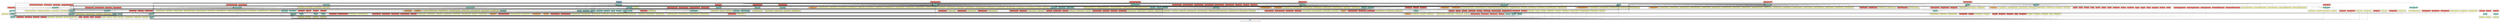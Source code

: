 digraph dependencies { node [shape="rect", style="filled", colorscheme=set312]; ranksep=0.4; compound=false; remincross=true; splines=true; splines=ortho; rankdir=LR; rankdir=TB; rankdir=BT; label=<<table BORDER="0"> <tr> <td colspan="5" align="center"><b>Legend</b></td> </tr> <tr> <td> <table BORDER="0"> <tr> <td bgcolor="#ffffb3" width="20"></td> <td>  Declarations</td> </tr> </table> </td> <td> <table BORDER="0"> <tr> <td bgcolor="#8dd3c7" width="20"></td> <td>  Module</td> </tr> </table> </td> <td> <table BORDER="0"> <tr> <td bgcolor="#80b1d3" width="20"></td> <td>  Bootstrap</td> </tr> </table> </td> <td> <table BORDER="0"> <tr> <td bgcolor="#fdb462" width="20"></td> <td>  Providers</td> </tr> </table> </td> <td> <table BORDER="0"> <tr> <td bgcolor="#fb8072" width="20"></td> <td>  Exports</td> </tr> </table> </td> </tr></table>>; ratio=compress; fontname="sans-serif";  subgraph "cluster_ActionBarModule" { label=""; style="dotted";node [shape="folder", fillcolor=1]; subgraph cluster_ActionBarModule_declarations { style="solid";node [style="filled", shape="rect"]; node [fillcolor=2]; "ActionBarComponent"; }  "ActionBarComponent" -> "ActionBarModule" [style="solid", lhead="cluster_ActionBarModule" ltail="cluster_ActionBarModule_declarations"]; subgraph "cluster_ActionBarModule_ActionBarComponent_providers" { style="solid";  }    subgraph cluster_ActionBarModule_imports { style="solid"; node [style="filled", fillcolor=1, shape="rect"];    "IconsModule" [label="IconsModule", shape="folder"];    "RatingModule" [label="RatingModule", shape="folder"];   }    "IconsModule" -> "ActionBarModule" [lhead="cluster_ActionBarModule", ltail="cluster_ActionBarModule_imports"];    "RatingModule" -> "ActionBarModule" [lhead="cluster_ActionBarModule", ltail="cluster_ActionBarModule_imports"];     subgraph cluster_ActionBarModule_exports { style="solid";node [style="filled", fillcolor=4, shape="rect"];"ActionBarComponent " [label="ActionBarComponent ", shape="rect"]}  "ActionBarModule" -> "ActionBarComponent " [style="dashed", ltail="cluster_ActionBarModule" lhead="cluster_ActionBarModule_exports"];    subgraph cluster_ActionBarModule_bootstrap { style="solid"; node [style="filled", fillcolor=5, shape="rect"];  }    subgraph cluster_ActionBarModule_providers { style="solid"; node [style="filled", fillcolor=6, shape="rect"];   }     }  subgraph "cluster_ActivityModule" { label=""; style="dotted";node [shape="folder", fillcolor=1]; subgraph cluster_ActivityModule_declarations { style="solid";node [style="filled", shape="rect"]; node [fillcolor=2]; "ActivityListComponent"; node [fillcolor=2]; "ActivityUserComponent"; node [fillcolor=2]; "MultipleProductsActivityCardComponent"; node [fillcolor=2]; "OneProductActivityCardComponent"; }  "ActivityListComponent" -> "ActivityModule" [style="solid", lhead="cluster_ActivityModule" ltail="cluster_ActivityModule_declarations"]; subgraph "cluster_ActivityModule_ActivityListComponent_providers" { style="solid";  }  "ActivityUserComponent" -> "ActivityModule" [style="solid", lhead="cluster_ActivityModule" ltail="cluster_ActivityModule_declarations"]; subgraph "cluster_ActivityModule_ActivityUserComponent_providers" { style="solid";  }  "MultipleProductsActivityCardComponent" -> "ActivityModule" [style="solid", lhead="cluster_ActivityModule" ltail="cluster_ActivityModule_declarations"]; subgraph "cluster_ActivityModule_MultipleProductsActivityCardComponent_providers" { style="solid";  }  "OneProductActivityCardComponent" -> "ActivityModule" [style="solid", lhead="cluster_ActivityModule" ltail="cluster_ActivityModule_declarations"]; subgraph "cluster_ActivityModule_OneProductActivityCardComponent_providers" { style="solid";  }    subgraph cluster_ActivityModule_imports { style="solid"; node [style="filled", fillcolor=1, shape="rect"];    "ActionBarModule" [label="ActionBarModule", shape="folder"];    "LoadersModule" [label="LoadersModule", shape="folder"];    "RatingModule" [label="RatingModule", shape="folder"];    "SharedModule" [label="SharedModule", shape="folder"];   }    "ActionBarModule" -> "ActivityModule" [lhead="cluster_ActivityModule", ltail="cluster_ActivityModule_imports"];    "LoadersModule" -> "ActivityModule" [lhead="cluster_ActivityModule", ltail="cluster_ActivityModule_imports"];    "RatingModule" -> "ActivityModule" [lhead="cluster_ActivityModule", ltail="cluster_ActivityModule_imports"];    "SharedModule" -> "ActivityModule" [lhead="cluster_ActivityModule", ltail="cluster_ActivityModule_imports"];     subgraph cluster_ActivityModule_exports { style="solid";node [style="filled", fillcolor=4, shape="rect"];"ActivityListComponent " [label="ActivityListComponent ", shape="rect"]"ActivityUserComponent " [label="ActivityUserComponent ", shape="rect"]"MultipleProductsActivityCardComponent " [label="MultipleProductsActivityCardComponent ", shape="rect"]"OneProductActivityCardComponent " [label="OneProductActivityCardComponent ", shape="rect"]}  "ActivityModule" -> "ActivityListComponent " [style="dashed", ltail="cluster_ActivityModule" lhead="cluster_ActivityModule_exports"];  "ActivityModule" -> "ActivityUserComponent " [style="dashed", ltail="cluster_ActivityModule" lhead="cluster_ActivityModule_exports"];  "ActivityModule" -> "MultipleProductsActivityCardComponent " [style="dashed", ltail="cluster_ActivityModule" lhead="cluster_ActivityModule_exports"];  "ActivityModule" -> "OneProductActivityCardComponent " [style="dashed", ltail="cluster_ActivityModule" lhead="cluster_ActivityModule_exports"];    subgraph cluster_ActivityModule_bootstrap { style="solid"; node [style="filled", fillcolor=5, shape="rect"];  }    subgraph cluster_ActivityModule_providers { style="solid"; node [style="filled", fillcolor=6, shape="rect"];   }     }  subgraph "cluster_AppApolloModule" { label=""; style="dotted";node [shape="folder", fillcolor=1]; subgraph cluster_AppApolloModule_declarations { style="solid";node [style="filled", shape="rect"]; node [fillcolor=2]; "ApolloIssuePageComponent"; }  "ApolloIssuePageComponent" -> "AppApolloModule" [style="solid", lhead="cluster_AppApolloModule" ltail="cluster_AppApolloModule_declarations"]; subgraph "cluster_AppApolloModule_ApolloIssuePageComponent_providers" { style="solid";  }    subgraph cluster_AppApolloModule_imports { style="solid"; node [style="filled", fillcolor=1, shape="rect"];   }     subgraph cluster_AppApolloModule_exports { style="solid";node [style="filled", fillcolor=4, shape="rect"];"ApolloIssuePageComponent " [label="ApolloIssuePageComponent ", shape="rect"]}  "AppApolloModule" -> "ApolloIssuePageComponent " [style="dashed", ltail="cluster_AppApolloModule" lhead="cluster_AppApolloModule_exports"];    subgraph cluster_AppApolloModule_bootstrap { style="solid"; node [style="filled", fillcolor=5, shape="rect"];  }    subgraph cluster_AppApolloModule_providers { style="solid"; node [style="filled", fillcolor=6, shape="rect"];   }     }  subgraph "cluster_AppRootModule" { label=""; style="dotted";node [shape="folder", fillcolor=1]; subgraph cluster_AppRootModule_declarations { style="solid";node [style="filled", shape="rect"]; node [fillcolor=2]; "AppComponent"; }  "AppComponent" -> "AppRootModule" [style="solid", lhead="cluster_AppRootModule" ltail="cluster_AppRootModule_declarations"]; subgraph "cluster_AppRootModule_AppComponent_providers" { style="solid";  }    subgraph cluster_AppRootModule_imports { style="solid"; node [style="filled", fillcolor=1, shape="rect"];    "AppApolloModule" [label="AppApolloModule", shape="folder"];    "AuthModule" [label="AuthModule", shape="folder"];    "CardModule" [label="CardModule", shape="folder"];    "DialogModule" [label="DialogModule", shape="folder"];    "EventModule" [label="EventModule", shape="folder"];    "IconsModule" [label="IconsModule", shape="folder"];    "LocalStorageModule" [label="LocalStorageModule", shape="folder"];    "NotificationsModule" [label="NotificationsModule", shape="folder"];    "PickATeamModule" [label="PickATeamModule", shape="folder"];    "TemplateModule" [label="TemplateModule", shape="folder"];    "TemplateModule" [label="TemplateModule", shape="folder"];    "TestPageModule" [label="TestPageModule", shape="folder"];    "UserModule" [label="UserModule", shape="folder"];   }    "AppApolloModule" -> "AppRootModule" [lhead="cluster_AppRootModule", ltail="cluster_AppRootModule_imports"];    "AuthModule" -> "AppRootModule" [lhead="cluster_AppRootModule", ltail="cluster_AppRootModule_imports"];    "CardModule" -> "AppRootModule" [lhead="cluster_AppRootModule", ltail="cluster_AppRootModule_imports"];    "DialogModule" -> "AppRootModule" [lhead="cluster_AppRootModule", ltail="cluster_AppRootModule_imports"];    "EventModule" -> "AppRootModule" [lhead="cluster_AppRootModule", ltail="cluster_AppRootModule_imports"];    "IconsModule" -> "AppRootModule" [lhead="cluster_AppRootModule", ltail="cluster_AppRootModule_imports"];    "LocalStorageModule" -> "AppRootModule" [lhead="cluster_AppRootModule", ltail="cluster_AppRootModule_imports"];    "NotificationsModule" -> "AppRootModule" [lhead="cluster_AppRootModule", ltail="cluster_AppRootModule_imports"];    "PickATeamModule" -> "AppRootModule" [lhead="cluster_AppRootModule", ltail="cluster_AppRootModule_imports"];    "TemplateModule" -> "AppRootModule" [lhead="cluster_AppRootModule", ltail="cluster_AppRootModule_imports"];    "TemplateModule" -> "AppRootModule" [lhead="cluster_AppRootModule", ltail="cluster_AppRootModule_imports"];    "TestPageModule" -> "AppRootModule" [lhead="cluster_AppRootModule", ltail="cluster_AppRootModule_imports"];    "UserModule" -> "AppRootModule" [lhead="cluster_AppRootModule", ltail="cluster_AppRootModule_imports"];     subgraph cluster_AppRootModule_exports { style="solid";node [style="filled", fillcolor=4, shape="rect"];}    subgraph cluster_AppRootModule_bootstrap { style="solid"; node [style="filled", fillcolor=5, shape="rect"];  "AppComponent " [label="AppComponent ", shape="rect"]  }  "AppRootModule" -> "AppComponent " [style="dotted", lhead="cluster_AppRootModule_bootstrap" ltail="cluster_AppRootModule"];    subgraph cluster_AppRootModule_providers { style="solid"; node [style="filled", fillcolor=6, shape="rect"];   }     }  subgraph "cluster_AuthModule" { label=""; style="dotted";node [shape="folder", fillcolor=1]; subgraph cluster_AuthModule_declarations { style="solid";node [style="filled", shape="rect"]; node [fillcolor=2]; "AccountCreatedComponent"; node [fillcolor=2]; "ForgotPasswordComponent"; node [fillcolor=2]; "LoginComponent"; node [fillcolor=2]; "PwResettedComponent"; node [fillcolor=2]; "RegistrationComponent"; }  "AccountCreatedComponent" -> "AuthModule" [style="solid", lhead="cluster_AuthModule" ltail="cluster_AuthModule_declarations"]; subgraph "cluster_AuthModule_AccountCreatedComponent_providers" { style="solid";  }  "ForgotPasswordComponent" -> "AuthModule" [style="solid", lhead="cluster_AuthModule" ltail="cluster_AuthModule_declarations"]; subgraph "cluster_AuthModule_ForgotPasswordComponent_providers" { style="solid";  }  "LoginComponent" -> "AuthModule" [style="solid", lhead="cluster_AuthModule" ltail="cluster_AuthModule_declarations"]; subgraph "cluster_AuthModule_LoginComponent_providers" { style="solid";  }  "PwResettedComponent" -> "AuthModule" [style="solid", lhead="cluster_AuthModule" ltail="cluster_AuthModule_declarations"]; subgraph "cluster_AuthModule_PwResettedComponent_providers" { style="solid";  }  "RegistrationComponent" -> "AuthModule" [style="solid", lhead="cluster_AuthModule" ltail="cluster_AuthModule_declarations"]; subgraph "cluster_AuthModule_RegistrationComponent_providers" { style="solid";  }    subgraph cluster_AuthModule_imports { style="solid"; node [style="filled", fillcolor=1, shape="rect"];    "SharedModule" [label="SharedModule", shape="folder"];   }    "SharedModule" -> "AuthModule" [lhead="cluster_AuthModule", ltail="cluster_AuthModule_imports"];     subgraph cluster_AuthModule_exports { style="solid";node [style="filled", fillcolor=4, shape="rect"];}    subgraph cluster_AuthModule_bootstrap { style="solid"; node [style="filled", fillcolor=5, shape="rect"];  }    subgraph cluster_AuthModule_providers { style="solid"; node [style="filled", fillcolor=6, shape="rect"];   }     }  subgraph "cluster_BadgeModule" { label=""; style="dotted";node [shape="folder", fillcolor=1]; subgraph cluster_BadgeModule_declarations { style="solid";node [style="filled", shape="rect"]; node [fillcolor=2]; "BadgeComponent"; node [fillcolor=2]; "InfoBadgeComponent"; node [fillcolor=2]; "StatusBadgeComponent"; }  "BadgeComponent" -> "BadgeModule" [style="solid", lhead="cluster_BadgeModule" ltail="cluster_BadgeModule_declarations"]; subgraph "cluster_BadgeModule_BadgeComponent_providers" { style="solid";  }  "InfoBadgeComponent" -> "BadgeModule" [style="solid", lhead="cluster_BadgeModule" ltail="cluster_BadgeModule_declarations"]; subgraph "cluster_BadgeModule_InfoBadgeComponent_providers" { style="solid";  }  "StatusBadgeComponent" -> "BadgeModule" [style="solid", lhead="cluster_BadgeModule" ltail="cluster_BadgeModule_declarations"]; subgraph "cluster_BadgeModule_StatusBadgeComponent_providers" { style="solid";  }    subgraph cluster_BadgeModule_imports { style="solid"; node [style="filled", fillcolor=1, shape="rect"];    "IconsModule" [label="IconsModule", shape="folder"];    "UtilsModule" [label="UtilsModule", shape="folder"];   }    "IconsModule" -> "BadgeModule" [lhead="cluster_BadgeModule", ltail="cluster_BadgeModule_imports"];    "UtilsModule" -> "BadgeModule" [lhead="cluster_BadgeModule", ltail="cluster_BadgeModule_imports"];     subgraph cluster_BadgeModule_exports { style="solid";node [style="filled", fillcolor=4, shape="rect"];"BadgeComponent " [label="BadgeComponent ", shape="rect"]"InfoBadgeComponent " [label="InfoBadgeComponent ", shape="rect"]"StatusBadgeComponent " [label="StatusBadgeComponent ", shape="rect"]}  "BadgeModule" -> "BadgeComponent " [style="dashed", ltail="cluster_BadgeModule" lhead="cluster_BadgeModule_exports"];  "BadgeModule" -> "InfoBadgeComponent " [style="dashed", ltail="cluster_BadgeModule" lhead="cluster_BadgeModule_exports"];  "BadgeModule" -> "StatusBadgeComponent " [style="dashed", ltail="cluster_BadgeModule" lhead="cluster_BadgeModule_exports"];    subgraph cluster_BadgeModule_bootstrap { style="solid"; node [style="filled", fillcolor=5, shape="rect"];  }    subgraph cluster_BadgeModule_providers { style="solid"; node [style="filled", fillcolor=6, shape="rect"];   }     }  subgraph "cluster_CardModule" { label=""; style="dotted";node [shape="folder", fillcolor=1]; subgraph cluster_CardModule_declarations { style="solid";node [style="filled", shape="rect"]; node [fillcolor=2]; "CardComponent"; node [fillcolor=2]; "CardFooterComponent"; node [fillcolor=2]; "CardHeaderComponent"; node [fillcolor=2]; "KanbanItemCardComponent"; }  "CardComponent" -> "CardModule" [style="solid", lhead="cluster_CardModule" ltail="cluster_CardModule_declarations"]; subgraph "cluster_CardModule_CardComponent_providers" { style="solid";  }  "CardFooterComponent" -> "CardModule" [style="solid", lhead="cluster_CardModule" ltail="cluster_CardModule_declarations"]; subgraph "cluster_CardModule_CardFooterComponent_providers" { style="solid";  }  "CardHeaderComponent" -> "CardModule" [style="solid", lhead="cluster_CardModule" ltail="cluster_CardModule_declarations"]; subgraph "cluster_CardModule_CardHeaderComponent_providers" { style="solid";  }  "KanbanItemCardComponent" -> "CardModule" [style="solid", lhead="cluster_CardModule" ltail="cluster_CardModule_declarations"]; subgraph "cluster_CardModule_KanbanItemCardComponent_providers" { style="solid";  }    subgraph cluster_CardModule_imports { style="solid"; node [style="filled", fillcolor=1, shape="rect"];    "BadgeModule" [label="BadgeModule", shape="folder"];    "DividerModule" [label="DividerModule", shape="folder"];    "IconsModule" [label="IconsModule", shape="folder"];    "InputsModule" [label="InputsModule", shape="folder"];    "StatusModule" [label="StatusModule", shape="folder"];   }    "BadgeModule" -> "CardModule" [lhead="cluster_CardModule", ltail="cluster_CardModule_imports"];    "DividerModule" -> "CardModule" [lhead="cluster_CardModule", ltail="cluster_CardModule_imports"];    "IconsModule" -> "CardModule" [lhead="cluster_CardModule", ltail="cluster_CardModule_imports"];    "InputsModule" -> "CardModule" [lhead="cluster_CardModule", ltail="cluster_CardModule_imports"];    "StatusModule" -> "CardModule" [lhead="cluster_CardModule", ltail="cluster_CardModule_imports"];     subgraph cluster_CardModule_exports { style="solid";node [style="filled", fillcolor=4, shape="rect"];"CardComponent " [label="CardComponent ", shape="rect"]"CardFooterComponent " [label="CardFooterComponent ", shape="rect"]"CardHeaderComponent " [label="CardHeaderComponent ", shape="rect"]"KanbanItemCardComponent " [label="KanbanItemCardComponent ", shape="rect"]}  "CardModule" -> "CardComponent " [style="dashed", ltail="cluster_CardModule" lhead="cluster_CardModule_exports"];  "CardModule" -> "CardFooterComponent " [style="dashed", ltail="cluster_CardModule" lhead="cluster_CardModule_exports"];  "CardModule" -> "CardHeaderComponent " [style="dashed", ltail="cluster_CardModule" lhead="cluster_CardModule_exports"];  "CardModule" -> "KanbanItemCardComponent " [style="dashed", ltail="cluster_CardModule" lhead="cluster_CardModule_exports"];    subgraph cluster_CardModule_bootstrap { style="solid"; node [style="filled", fillcolor=5, shape="rect"];  }    subgraph cluster_CardModule_providers { style="solid"; node [style="filled", fillcolor=6, shape="rect"];   }     }  subgraph "cluster_CarouselModule" { label=""; style="dotted";node [shape="folder", fillcolor=1]; subgraph cluster_CarouselModule_declarations { style="solid";node [style="filled", shape="rect"]; node [fillcolor=2]; "CarouselCardComponent"; node [fillcolor=2]; "CarouselComponent"; node [fillcolor=2]; "ImagePreviewerComponent"; node [fillcolor=2]; "ModalCarouselComponent"; }  "CarouselCardComponent" -> "CarouselModule" [style="solid", lhead="cluster_CarouselModule" ltail="cluster_CarouselModule_declarations"]; subgraph "cluster_CarouselModule_CarouselCardComponent_providers" { style="solid";  }  "CarouselComponent" -> "CarouselModule" [style="solid", lhead="cluster_CarouselModule" ltail="cluster_CarouselModule_declarations"]; subgraph "cluster_CarouselModule_CarouselComponent_providers" { style="solid";  }  "ImagePreviewerComponent" -> "CarouselModule" [style="solid", lhead="cluster_CarouselModule" ltail="cluster_CarouselModule_declarations"]; subgraph "cluster_CarouselModule_ImagePreviewerComponent_providers" { style="solid";  }  "ModalCarouselComponent" -> "CarouselModule" [style="solid", lhead="cluster_CarouselModule" ltail="cluster_CarouselModule_declarations"]; subgraph "cluster_CarouselModule_ModalCarouselComponent_providers" { style="solid";  }    subgraph cluster_CarouselModule_imports { style="solid"; node [style="filled", fillcolor=1, shape="rect"];    "FileModule" [label="FileModule", shape="folder"];    "ImageModule" [label="ImageModule", shape="folder"];    "RatingModule" [label="RatingModule", shape="folder"];    "SharedModule" [label="SharedModule", shape="folder"];   }    "FileModule" -> "CarouselModule" [lhead="cluster_CarouselModule", ltail="cluster_CarouselModule_imports"];    "ImageModule" -> "CarouselModule" [lhead="cluster_CarouselModule", ltail="cluster_CarouselModule_imports"];    "RatingModule" -> "CarouselModule" [lhead="cluster_CarouselModule", ltail="cluster_CarouselModule_imports"];    "SharedModule" -> "CarouselModule" [lhead="cluster_CarouselModule", ltail="cluster_CarouselModule_imports"];     subgraph cluster_CarouselModule_exports { style="solid";node [style="filled", fillcolor=4, shape="rect"];"CarouselCardComponent " [label="CarouselCardComponent ", shape="rect"]"CarouselComponent " [label="CarouselComponent ", shape="rect"]"ImagePreviewerComponent " [label="ImagePreviewerComponent ", shape="rect"]"ModalCarouselComponent " [label="ModalCarouselComponent ", shape="rect"]}  "CarouselModule" -> "CarouselCardComponent " [style="dashed", ltail="cluster_CarouselModule" lhead="cluster_CarouselModule_exports"];  "CarouselModule" -> "CarouselComponent " [style="dashed", ltail="cluster_CarouselModule" lhead="cluster_CarouselModule_exports"];  "CarouselModule" -> "ImagePreviewerComponent " [style="dashed", ltail="cluster_CarouselModule" lhead="cluster_CarouselModule_exports"];  "CarouselModule" -> "ModalCarouselComponent " [style="dashed", ltail="cluster_CarouselModule" lhead="cluster_CarouselModule_exports"];    subgraph cluster_CarouselModule_bootstrap { style="solid"; node [style="filled", fillcolor=5, shape="rect"];  }    subgraph cluster_CarouselModule_providers { style="solid"; node [style="filled", fillcolor=6, shape="rect"];   }     }  subgraph "cluster_CommentModule" { label=""; style="dotted";node [shape="folder", fillcolor=1]; subgraph cluster_CommentModule_declarations { style="solid";node [style="filled", shape="rect"]; node [fillcolor=2]; "CommentBadgeComponent"; node [fillcolor=2]; "CommentComponent"; node [fillcolor=2]; "CommentCtnrComponent"; node [fillcolor=2]; "CommentListComponent"; }  "CommentBadgeComponent" -> "CommentModule" [style="solid", lhead="cluster_CommentModule" ltail="cluster_CommentModule_declarations"]; subgraph "cluster_CommentModule_CommentBadgeComponent_providers" { style="solid";  }  "CommentComponent" -> "CommentModule" [style="solid", lhead="cluster_CommentModule" ltail="cluster_CommentModule_declarations"]; subgraph "cluster_CommentModule_CommentComponent_providers" { style="solid";  }  "CommentCtnrComponent" -> "CommentModule" [style="solid", lhead="cluster_CommentModule" ltail="cluster_CommentModule_declarations"]; subgraph "cluster_CommentModule_CommentCtnrComponent_providers" { style="solid";  }  "CommentListComponent" -> "CommentModule" [style="solid", lhead="cluster_CommentModule" ltail="cluster_CommentModule_declarations"]; subgraph "cluster_CommentModule_CommentListComponent_providers" { style="solid";  }    subgraph cluster_CommentModule_imports { style="solid"; node [style="filled", fillcolor=1, shape="rect"];    "SharedModule" [label="SharedModule", shape="folder"];   }    "SharedModule" -> "CommentModule" [lhead="cluster_CommentModule", ltail="cluster_CommentModule_imports"];     subgraph cluster_CommentModule_exports { style="solid";node [style="filled", fillcolor=4, shape="rect"];"CommentCtnrComponent " [label="CommentCtnrComponent ", shape="rect"]}  "CommentModule" -> "CommentCtnrComponent " [style="dashed", ltail="cluster_CommentModule" lhead="cluster_CommentModule_exports"];    subgraph cluster_CommentModule_bootstrap { style="solid"; node [style="filled", fillcolor=5, shape="rect"];  }    subgraph cluster_CommentModule_providers { style="solid"; node [style="filled", fillcolor=6, shape="rect"];   }     }  subgraph "cluster_ContextMenuModule" { label=""; style="dotted";node [shape="folder", fillcolor=1]; subgraph cluster_ContextMenuModule_declarations { style="solid";node [style="filled", shape="rect"]; node [fillcolor=2]; "ContextMenuComponent"; node [fillcolor=2]; "ContextMenuDividerComponent"; node [fillcolor=2]; "ContextMenuItemComponent"; node [fillcolor=2]; "ContextMenuTriggerComponent"; }  "ContextMenuComponent" -> "ContextMenuModule" [style="solid", lhead="cluster_ContextMenuModule" ltail="cluster_ContextMenuModule_declarations"]; subgraph "cluster_ContextMenuModule_ContextMenuComponent_providers" { style="solid";  }  "ContextMenuDividerComponent" -> "ContextMenuModule" [style="solid", lhead="cluster_ContextMenuModule" ltail="cluster_ContextMenuModule_declarations"]; subgraph "cluster_ContextMenuModule_ContextMenuDividerComponent_providers" { style="solid";  }  "ContextMenuItemComponent" -> "ContextMenuModule" [style="solid", lhead="cluster_ContextMenuModule" ltail="cluster_ContextMenuModule_declarations"]; subgraph "cluster_ContextMenuModule_ContextMenuItemComponent_providers" { style="solid";  }  "ContextMenuTriggerComponent" -> "ContextMenuModule" [style="solid", lhead="cluster_ContextMenuModule" ltail="cluster_ContextMenuModule_declarations"]; subgraph "cluster_ContextMenuModule_ContextMenuTriggerComponent_providers" { style="solid";  }    subgraph cluster_ContextMenuModule_imports { style="solid"; node [style="filled", fillcolor=1, shape="rect"];    "DividerModule" [label="DividerModule", shape="folder"];    "UtilsModule" [label="UtilsModule", shape="folder"];   }    "DividerModule" -> "ContextMenuModule" [lhead="cluster_ContextMenuModule", ltail="cluster_ContextMenuModule_imports"];    "UtilsModule" -> "ContextMenuModule" [lhead="cluster_ContextMenuModule", ltail="cluster_ContextMenuModule_imports"];     subgraph cluster_ContextMenuModule_exports { style="solid";node [style="filled", fillcolor=4, shape="rect"];"ContextMenuComponent " [label="ContextMenuComponent ", shape="rect"]"ContextMenuDividerComponent " [label="ContextMenuDividerComponent ", shape="rect"]"ContextMenuItemComponent " [label="ContextMenuItemComponent ", shape="rect"]"ContextMenuTriggerComponent " [label="ContextMenuTriggerComponent ", shape="rect"]}  "ContextMenuModule" -> "ContextMenuComponent " [style="dashed", ltail="cluster_ContextMenuModule" lhead="cluster_ContextMenuModule_exports"];  "ContextMenuModule" -> "ContextMenuDividerComponent " [style="dashed", ltail="cluster_ContextMenuModule" lhead="cluster_ContextMenuModule_exports"];  "ContextMenuModule" -> "ContextMenuItemComponent " [style="dashed", ltail="cluster_ContextMenuModule" lhead="cluster_ContextMenuModule_exports"];  "ContextMenuModule" -> "ContextMenuTriggerComponent " [style="dashed", ltail="cluster_ContextMenuModule" lhead="cluster_ContextMenuModule_exports"];    subgraph cluster_ContextMenuModule_bootstrap { style="solid"; node [style="filled", fillcolor=5, shape="rect"];  }    subgraph cluster_ContextMenuModule_providers { style="solid"; node [style="filled", fillcolor=6, shape="rect"];   }     }  subgraph "cluster_CustomDialogModule" { label=""; style="dotted";node [shape="folder", fillcolor=1]; subgraph cluster_CustomDialogModule_declarations { style="solid";node [style="filled", shape="rect"]; node [fillcolor=2]; "CreationDialogComponent"; node [fillcolor=2]; "EditionDialogComponent"; node [fillcolor=2]; "FindProductDialogComponent"; node [fillcolor=2]; "MergeDialogComponent"; node [fillcolor=2]; "ProductAddToProjectDlgComponent"; node [fillcolor=2]; "ProductExportDlgComponent"; node [fillcolor=2]; "ProductRequestTeamFeedbackDlgComponent"; }  "CreationDialogComponent" -> "CustomDialogModule" [style="solid", lhead="cluster_CustomDialogModule" ltail="cluster_CustomDialogModule_declarations"]; subgraph "cluster_CustomDialogModule_CreationDialogComponent_providers" { style="solid";  }  "EditionDialogComponent" -> "CustomDialogModule" [style="solid", lhead="cluster_CustomDialogModule" ltail="cluster_CustomDialogModule_declarations"]; subgraph "cluster_CustomDialogModule_EditionDialogComponent_providers" { style="solid";  }  "FindProductDialogComponent" -> "CustomDialogModule" [style="solid", lhead="cluster_CustomDialogModule" ltail="cluster_CustomDialogModule_declarations"]; subgraph "cluster_CustomDialogModule_FindProductDialogComponent_providers" { style="solid";  }  "MergeDialogComponent" -> "CustomDialogModule" [style="solid", lhead="cluster_CustomDialogModule" ltail="cluster_CustomDialogModule_declarations"]; subgraph "cluster_CustomDialogModule_MergeDialogComponent_providers" { style="solid";  }  "ProductAddToProjectDlgComponent" -> "CustomDialogModule" [style="solid", lhead="cluster_CustomDialogModule" ltail="cluster_CustomDialogModule_declarations"]; subgraph "cluster_CustomDialogModule_ProductAddToProjectDlgComponent_providers" { style="solid";  }  "ProductExportDlgComponent" -> "CustomDialogModule" [style="solid", lhead="cluster_CustomDialogModule" ltail="cluster_CustomDialogModule_declarations"]; subgraph "cluster_CustomDialogModule_ProductExportDlgComponent_providers" { style="solid";  }  "ProductRequestTeamFeedbackDlgComponent" -> "CustomDialogModule" [style="solid", lhead="cluster_CustomDialogModule" ltail="cluster_CustomDialogModule_declarations"]; subgraph "cluster_CustomDialogModule_ProductRequestTeamFeedbackDlgComponent_providers" { style="solid";  }    subgraph cluster_CustomDialogModule_imports { style="solid"; node [style="filled", fillcolor=1, shape="rect"];    "DialogModule" [label="DialogModule", shape="folder"];    "SearchBarModule" [label="SearchBarModule", shape="folder"];    "SharedModule" [label="SharedModule", shape="folder"];   }    "DialogModule" -> "CustomDialogModule" [lhead="cluster_CustomDialogModule", ltail="cluster_CustomDialogModule_imports"];    "SearchBarModule" -> "CustomDialogModule" [lhead="cluster_CustomDialogModule", ltail="cluster_CustomDialogModule_imports"];    "SharedModule" -> "CustomDialogModule" [lhead="cluster_CustomDialogModule", ltail="cluster_CustomDialogModule_imports"];     subgraph cluster_CustomDialogModule_exports { style="solid";node [style="filled", fillcolor=4, shape="rect"];}    subgraph cluster_CustomDialogModule_bootstrap { style="solid"; node [style="filled", fillcolor=5, shape="rect"];  }    subgraph cluster_CustomDialogModule_providers { style="solid"; node [style="filled", fillcolor=6, shape="rect"];    "CrudDialogService" [label="CrudDialogService", shape="oval"];    "ProductDialogService" [label="ProductDialogService", shape="oval"];   }    "CrudDialogService" -> "CustomDialogModule" [lhead="cluster_CustomDialogModule", ltail="cluster_CustomDialogModule_providers"];    "ProductDialogService" -> "CustomDialogModule" [lhead="cluster_CustomDialogModule", ltail="cluster_CustomDialogModule_providers"];     }  subgraph "cluster_DashboardModule" { label=""; style="dotted";node [shape="folder", fillcolor=1]; subgraph cluster_DashboardModule_declarations { style="solid";node [style="filled", shape="rect"]; node [fillcolor=2]; "DashboardComponent"; node [fillcolor=2]; "EventsCardComponent"; node [fillcolor=2]; "SummaryComponent"; node [fillcolor=2]; "TeamCardComponent"; }  "DashboardComponent" -> "DashboardModule" [style="solid", lhead="cluster_DashboardModule" ltail="cluster_DashboardModule_declarations"]; subgraph "cluster_DashboardModule_DashboardComponent_providers" { style="solid";  }  "EventsCardComponent" -> "DashboardModule" [style="solid", lhead="cluster_DashboardModule" ltail="cluster_DashboardModule_declarations"]; subgraph "cluster_DashboardModule_EventsCardComponent_providers" { style="solid";  }  "SummaryComponent" -> "DashboardModule" [style="solid", lhead="cluster_DashboardModule" ltail="cluster_DashboardModule_declarations"]; subgraph "cluster_DashboardModule_SummaryComponent_providers" { style="solid";  }  "TeamCardComponent" -> "DashboardModule" [style="solid", lhead="cluster_DashboardModule" ltail="cluster_DashboardModule_declarations"]; subgraph "cluster_DashboardModule_TeamCardComponent_providers" { style="solid";  }    subgraph cluster_DashboardModule_imports { style="solid"; node [style="filled", fillcolor=1, shape="rect"];    "ActivityModule" [label="ActivityModule", shape="folder"];    "CustomDialogModule" [label="CustomDialogModule", shape="folder"];    "DialogModule" [label="DialogModule", shape="folder"];    "RatingModule" [label="RatingModule", shape="folder"];    "SharedModule" [label="SharedModule", shape="folder"];   }    "ActivityModule" -> "DashboardModule" [lhead="cluster_DashboardModule", ltail="cluster_DashboardModule_imports"];    "CustomDialogModule" -> "DashboardModule" [lhead="cluster_DashboardModule", ltail="cluster_DashboardModule_imports"];    "DialogModule" -> "DashboardModule" [lhead="cluster_DashboardModule", ltail="cluster_DashboardModule_imports"];    "RatingModule" -> "DashboardModule" [lhead="cluster_DashboardModule", ltail="cluster_DashboardModule_imports"];    "SharedModule" -> "DashboardModule" [lhead="cluster_DashboardModule", ltail="cluster_DashboardModule_imports"];     subgraph cluster_DashboardModule_exports { style="solid";node [style="filled", fillcolor=4, shape="rect"];}    subgraph cluster_DashboardModule_bootstrap { style="solid"; node [style="filled", fillcolor=5, shape="rect"];  }    subgraph cluster_DashboardModule_providers { style="solid"; node [style="filled", fillcolor=6, shape="rect"];    "ProductDialogService" [label="ProductDialogService", shape="oval"];   }    "ProductDialogService" -> "DashboardModule" [lhead="cluster_DashboardModule", ltail="cluster_DashboardModule_providers"];     }  subgraph "cluster_DataManagementModule" { label=""; style="dotted";node [shape="folder", fillcolor=1]; subgraph cluster_DataManagementModule_declarations { style="solid";node [style="filled", shape="rect"]; node [fillcolor=2]; "CategoryDataManagementPageComponent"; node [fillcolor=2]; "DataManagementPageComponent"; node [fillcolor=2]; "DataMananagementTableComponent"; node [fillcolor=2]; "EventDataManagementPageComponent"; node [fillcolor=2]; "TagDataManagementPageComponent"; }  "CategoryDataManagementPageComponent" -> "DataManagementModule" [style="solid", lhead="cluster_DataManagementModule" ltail="cluster_DataManagementModule_declarations"]; subgraph "cluster_DataManagementModule_CategoryDataManagementPageComponent_providers" { style="solid";  }  "DataManagementPageComponent" -> "DataManagementModule" [style="solid", lhead="cluster_DataManagementModule" ltail="cluster_DataManagementModule_declarations"]; subgraph "cluster_DataManagementModule_DataManagementPageComponent_providers" { style="solid";  }  "DataMananagementTableComponent" -> "DataManagementModule" [style="solid", lhead="cluster_DataManagementModule" ltail="cluster_DataManagementModule_declarations"]; subgraph "cluster_DataManagementModule_DataMananagementTableComponent_providers" { style="solid";  }  "EventDataManagementPageComponent" -> "DataManagementModule" [style="solid", lhead="cluster_DataManagementModule" ltail="cluster_DataManagementModule_declarations"]; subgraph "cluster_DataManagementModule_EventDataManagementPageComponent_providers" { style="solid";  }  "TagDataManagementPageComponent" -> "DataManagementModule" [style="solid", lhead="cluster_DataManagementModule" ltail="cluster_DataManagementModule_declarations"]; subgraph "cluster_DataManagementModule_TagDataManagementPageComponent_providers" { style="solid";  }    subgraph cluster_DataManagementModule_imports { style="solid"; node [style="filled", fillcolor=1, shape="rect"];    "SharedModule" [label="SharedModule", shape="folder"];    "SideMenuModule" [label="SideMenuModule", shape="folder"];    "TableModule" [label="TableModule", shape="folder"];    "TopPanelModule" [label="TopPanelModule", shape="folder"];   }    "SharedModule" -> "DataManagementModule" [lhead="cluster_DataManagementModule", ltail="cluster_DataManagementModule_imports"];    "SideMenuModule" -> "DataManagementModule" [lhead="cluster_DataManagementModule", ltail="cluster_DataManagementModule_imports"];    "TableModule" -> "DataManagementModule" [lhead="cluster_DataManagementModule", ltail="cluster_DataManagementModule_imports"];    "TopPanelModule" -> "DataManagementModule" [lhead="cluster_DataManagementModule", ltail="cluster_DataManagementModule_imports"];     subgraph cluster_DataManagementModule_exports { style="solid";node [style="filled", fillcolor=4, shape="rect"];"DataManagementPageComponent " [label="DataManagementPageComponent ", shape="rect"]}  "DataManagementModule" -> "DataManagementPageComponent " [style="dashed", ltail="cluster_DataManagementModule" lhead="cluster_DataManagementModule_exports"];    subgraph cluster_DataManagementModule_bootstrap { style="solid"; node [style="filled", fillcolor=5, shape="rect"];  }    subgraph cluster_DataManagementModule_providers { style="solid"; node [style="filled", fillcolor=6, shape="rect"];   }     }  subgraph "cluster_DialogModule" { label=""; style="dotted";node [shape="folder", fillcolor=1]; subgraph cluster_DialogModule_declarations { style="solid";node [style="filled", shape="rect"]; node [fillcolor=2]; "ConfirmDialogComponent"; node [fillcolor=2]; "DialogComponent"; node [fillcolor=2]; "DialogContainerComponent"; node [fillcolor=2]; "DialogFooterComponent"; node [fillcolor=2]; "DialogHeaderComponent"; node [fillcolor=2]; "DialogHostDirective"; node [fillcolor=2]; "DialogModalComponent"; node [fillcolor=2]; "DialogSubtitleComponent"; }  "ConfirmDialogComponent" -> "DialogModule" [style="solid", lhead="cluster_DialogModule" ltail="cluster_DialogModule_declarations"]; subgraph "cluster_DialogModule_ConfirmDialogComponent_providers" { style="solid";  }  "DialogComponent" -> "DialogModule" [style="solid", lhead="cluster_DialogModule" ltail="cluster_DialogModule_declarations"]; subgraph "cluster_DialogModule_DialogComponent_providers" { style="solid";  }  "DialogContainerComponent" -> "DialogModule" [style="solid", lhead="cluster_DialogModule" ltail="cluster_DialogModule_declarations"]; subgraph "cluster_DialogModule_DialogContainerComponent_providers" { style="solid";  }  "DialogFooterComponent" -> "DialogModule" [style="solid", lhead="cluster_DialogModule" ltail="cluster_DialogModule_declarations"]; subgraph "cluster_DialogModule_DialogFooterComponent_providers" { style="solid";  }  "DialogHeaderComponent" -> "DialogModule" [style="solid", lhead="cluster_DialogModule" ltail="cluster_DialogModule_declarations"]; subgraph "cluster_DialogModule_DialogHeaderComponent_providers" { style="solid";  }  "DialogHostDirective" -> "DialogModule" [style="solid", lhead="cluster_DialogModule" ltail="cluster_DialogModule_declarations"]; subgraph "cluster_DialogModule_DialogHostDirective_providers" { style="solid";  }  "DialogModalComponent" -> "DialogModule" [style="solid", lhead="cluster_DialogModule" ltail="cluster_DialogModule_declarations"]; subgraph "cluster_DialogModule_DialogModalComponent_providers" { style="solid";  }  "DialogSubtitleComponent" -> "DialogModule" [style="solid", lhead="cluster_DialogModule" ltail="cluster_DialogModule_declarations"]; subgraph "cluster_DialogModule_DialogSubtitleComponent_providers" { style="solid";  }    subgraph cluster_DialogModule_imports { style="solid"; node [style="filled", fillcolor=1, shape="rect"];    "IconsModule" [label="IconsModule", shape="folder"];    "UtilsModule" [label="UtilsModule", shape="folder"];   }    "IconsModule" -> "DialogModule" [lhead="cluster_DialogModule", ltail="cluster_DialogModule_imports"];    "UtilsModule" -> "DialogModule" [lhead="cluster_DialogModule", ltail="cluster_DialogModule_imports"];     subgraph cluster_DialogModule_exports { style="solid";node [style="filled", fillcolor=4, shape="rect"];"DialogComponent " [label="DialogComponent ", shape="rect"]"DialogContainerComponent " [label="DialogContainerComponent ", shape="rect"]"DialogFooterComponent " [label="DialogFooterComponent ", shape="rect"]"DialogHeaderComponent " [label="DialogHeaderComponent ", shape="rect"]"DialogSubtitleComponent " [label="DialogSubtitleComponent ", shape="rect"]}  "DialogModule" -> "DialogComponent " [style="dashed", ltail="cluster_DialogModule" lhead="cluster_DialogModule_exports"];  "DialogModule" -> "DialogContainerComponent " [style="dashed", ltail="cluster_DialogModule" lhead="cluster_DialogModule_exports"];  "DialogModule" -> "DialogFooterComponent " [style="dashed", ltail="cluster_DialogModule" lhead="cluster_DialogModule_exports"];  "DialogModule" -> "DialogHeaderComponent " [style="dashed", ltail="cluster_DialogModule" lhead="cluster_DialogModule_exports"];  "DialogModule" -> "DialogSubtitleComponent " [style="dashed", ltail="cluster_DialogModule" lhead="cluster_DialogModule_exports"];    subgraph cluster_DialogModule_bootstrap { style="solid"; node [style="filled", fillcolor=5, shape="rect"];  }    subgraph cluster_DialogModule_providers { style="solid"; node [style="filled", fillcolor=6, shape="rect"];   }     }  subgraph "cluster_DividerModule" { label=""; style="dotted";node [shape="folder", fillcolor=1]; subgraph cluster_DividerModule_declarations { style="solid";node [style="filled", shape="rect"]; node [fillcolor=2]; "DividerComponent"; }  "DividerComponent" -> "DividerModule" [style="solid", lhead="cluster_DividerModule" ltail="cluster_DividerModule_declarations"]; subgraph "cluster_DividerModule_DividerComponent_providers" { style="solid";  }    subgraph cluster_DividerModule_imports { style="solid"; node [style="filled", fillcolor=1, shape="rect"];   }     subgraph cluster_DividerModule_exports { style="solid";node [style="filled", fillcolor=4, shape="rect"];"DividerComponent " [label="DividerComponent ", shape="rect"]}  "DividerModule" -> "DividerComponent " [style="dashed", ltail="cluster_DividerModule" lhead="cluster_DividerModule_exports"];    subgraph cluster_DividerModule_bootstrap { style="solid"; node [style="filled", fillcolor=5, shape="rect"];  }    subgraph cluster_DividerModule_providers { style="solid"; node [style="filled", fillcolor=6, shape="rect"];   }     }  subgraph "cluster_DndModule" { label=""; style="dotted";node [shape="folder", fillcolor=1]; subgraph cluster_DndModule_declarations { style="solid";node [style="filled", shape="rect"]; node [fillcolor=2]; "DraggableDirective"; node [fillcolor=2]; "DropzoneDirective"; node [fillcolor=2]; "MovableDirective"; }  "DraggableDirective" -> "DndModule" [style="solid", lhead="cluster_DndModule" ltail="cluster_DndModule_declarations"]; subgraph "cluster_DndModule_DraggableDirective_providers" { style="solid";  }  "DropzoneDirective" -> "DndModule" [style="solid", lhead="cluster_DndModule" ltail="cluster_DndModule_declarations"]; subgraph "cluster_DndModule_DropzoneDirective_providers" { style="solid";  }  "MovableDirective" -> "DndModule" [style="solid", lhead="cluster_DndModule" ltail="cluster_DndModule_declarations"]; subgraph "cluster_DndModule_MovableDirective_providers" { style="solid";  }    subgraph cluster_DndModule_imports { style="solid"; node [style="filled", fillcolor=1, shape="rect"];   }     subgraph cluster_DndModule_exports { style="solid";node [style="filled", fillcolor=4, shape="rect"];"DraggableDirective " [label="DraggableDirective ", shape="rect"]"DropzoneDirective " [label="DropzoneDirective ", shape="rect"]"MovableDirective " [label="MovableDirective ", shape="rect"]}  "DndModule" -> "DraggableDirective " [style="dashed", ltail="cluster_DndModule" lhead="cluster_DndModule_exports"];  "DndModule" -> "DropzoneDirective " [style="dashed", ltail="cluster_DndModule" lhead="cluster_DndModule_exports"];  "DndModule" -> "MovableDirective " [style="dashed", ltail="cluster_DndModule" lhead="cluster_DndModule_exports"];    subgraph cluster_DndModule_bootstrap { style="solid"; node [style="filled", fillcolor=5, shape="rect"];  }    subgraph cluster_DndModule_providers { style="solid"; node [style="filled", fillcolor=6, shape="rect"];    "DroppableService" [label="DroppableService", shape="oval"];   }    "DroppableService" -> "DndModule" [lhead="cluster_DndModule", ltail="cluster_DndModule_providers"];     }  subgraph "cluster_DynamicFormsModule" { label=""; style="dotted";node [shape="folder", fillcolor=1]; subgraph cluster_DynamicFormsModule_declarations { style="solid";node [style="filled", shape="rect"]; node [fillcolor=2]; "DynamicEditableFormComponent"; node [fillcolor=2]; "DynamicEditableTextComponent"; node [fillcolor=2]; "DynamicFormComponent"; node [fillcolor=2]; "DynamicFormFieldComponent"; node [fillcolor=2]; "DynamicInputTextComponent"; node [fillcolor=2]; "EditablePackagingComponent"; node [fillcolor=2]; "EditablePriceComponent"; node [fillcolor=2]; "EditablePriceMatrixComponent"; node [fillcolor=2]; "EditablePriceMatrixRowComponent"; node [fillcolor=2]; "EditableSelectorComponent"; node [fillcolor=2]; "FieldCellComponent"; node [fillcolor=2]; "InputPackagingComponent"; }  "DynamicEditableFormComponent" -> "DynamicFormsModule" [style="solid", lhead="cluster_DynamicFormsModule" ltail="cluster_DynamicFormsModule_declarations"]; subgraph "cluster_DynamicFormsModule_DynamicEditableFormComponent_providers" { style="solid";  }  "DynamicEditableTextComponent" -> "DynamicFormsModule" [style="solid", lhead="cluster_DynamicFormsModule" ltail="cluster_DynamicFormsModule_declarations"]; subgraph "cluster_DynamicFormsModule_DynamicEditableTextComponent_providers" { style="solid";  }  "DynamicFormComponent" -> "DynamicFormsModule" [style="solid", lhead="cluster_DynamicFormsModule" ltail="cluster_DynamicFormsModule_declarations"]; subgraph "cluster_DynamicFormsModule_DynamicFormComponent_providers" { style="solid";  }  "DynamicFormFieldComponent" -> "DynamicFormsModule" [style="solid", lhead="cluster_DynamicFormsModule" ltail="cluster_DynamicFormsModule_declarations"]; subgraph "cluster_DynamicFormsModule_DynamicFormFieldComponent_providers" { style="solid";  }  "DynamicInputTextComponent" -> "DynamicFormsModule" [style="solid", lhead="cluster_DynamicFormsModule" ltail="cluster_DynamicFormsModule_declarations"]; subgraph "cluster_DynamicFormsModule_DynamicInputTextComponent_providers" { style="solid";  }  "EditablePackagingComponent" -> "DynamicFormsModule" [style="solid", lhead="cluster_DynamicFormsModule" ltail="cluster_DynamicFormsModule_declarations"]; subgraph "cluster_DynamicFormsModule_EditablePackagingComponent_providers" { style="solid";  }  "EditablePriceComponent" -> "DynamicFormsModule" [style="solid", lhead="cluster_DynamicFormsModule" ltail="cluster_DynamicFormsModule_declarations"]; subgraph "cluster_DynamicFormsModule_EditablePriceComponent_providers" { style="solid";  }  "EditablePriceMatrixComponent" -> "DynamicFormsModule" [style="solid", lhead="cluster_DynamicFormsModule" ltail="cluster_DynamicFormsModule_declarations"]; subgraph "cluster_DynamicFormsModule_EditablePriceMatrixComponent_providers" { style="solid";  }  "EditablePriceMatrixRowComponent" -> "DynamicFormsModule" [style="solid", lhead="cluster_DynamicFormsModule" ltail="cluster_DynamicFormsModule_declarations"]; subgraph "cluster_DynamicFormsModule_EditablePriceMatrixRowComponent_providers" { style="solid";  }  "EditableSelectorComponent" -> "DynamicFormsModule" [style="solid", lhead="cluster_DynamicFormsModule" ltail="cluster_DynamicFormsModule_declarations"]; subgraph "cluster_DynamicFormsModule_EditableSelectorComponent_providers" { style="solid";  }  "FieldCellComponent" -> "DynamicFormsModule" [style="solid", lhead="cluster_DynamicFormsModule" ltail="cluster_DynamicFormsModule_declarations"]; subgraph "cluster_DynamicFormsModule_FieldCellComponent_providers" { style="solid";  }  "InputPackagingComponent" -> "DynamicFormsModule" [style="solid", lhead="cluster_DynamicFormsModule" ltail="cluster_DynamicFormsModule_declarations"]; subgraph "cluster_DynamicFormsModule_InputPackagingComponent_providers" { style="solid";  }    subgraph cluster_DynamicFormsModule_imports { style="solid"; node [style="filled", fillcolor=1, shape="rect"];    "BadgeModule" [label="BadgeModule", shape="folder"];    "EditableFieldModule" [label="EditableFieldModule", shape="folder"];    "FileModule" [label="FileModule", shape="folder"];    "ImageModule" [label="ImageModule", shape="folder"];    "InputsCustomModule" [label="InputsCustomModule", shape="folder"];    "InputsModule" [label="InputsModule", shape="folder"];    "SelectorsModule" [label="SelectorsModule", shape="folder"];    "UtilsModule" [label="UtilsModule", shape="folder"];   }    "BadgeModule" -> "DynamicFormsModule" [lhead="cluster_DynamicFormsModule", ltail="cluster_DynamicFormsModule_imports"];    "EditableFieldModule" -> "DynamicFormsModule" [lhead="cluster_DynamicFormsModule", ltail="cluster_DynamicFormsModule_imports"];    "FileModule" -> "DynamicFormsModule" [lhead="cluster_DynamicFormsModule", ltail="cluster_DynamicFormsModule_imports"];    "ImageModule" -> "DynamicFormsModule" [lhead="cluster_DynamicFormsModule", ltail="cluster_DynamicFormsModule_imports"];    "InputsCustomModule" -> "DynamicFormsModule" [lhead="cluster_DynamicFormsModule", ltail="cluster_DynamicFormsModule_imports"];    "InputsModule" -> "DynamicFormsModule" [lhead="cluster_DynamicFormsModule", ltail="cluster_DynamicFormsModule_imports"];    "SelectorsModule" -> "DynamicFormsModule" [lhead="cluster_DynamicFormsModule", ltail="cluster_DynamicFormsModule_imports"];    "UtilsModule" -> "DynamicFormsModule" [lhead="cluster_DynamicFormsModule", ltail="cluster_DynamicFormsModule_imports"];     subgraph cluster_DynamicFormsModule_exports { style="solid";node [style="filled", fillcolor=4, shape="rect"];"DynamicEditableFormComponent " [label="DynamicEditableFormComponent ", shape="rect"]"DynamicFormComponent " [label="DynamicFormComponent ", shape="rect"]}  "DynamicFormsModule" -> "DynamicEditableFormComponent " [style="dashed", ltail="cluster_DynamicFormsModule" lhead="cluster_DynamicFormsModule_exports"];  "DynamicFormsModule" -> "DynamicFormComponent " [style="dashed", ltail="cluster_DynamicFormsModule" lhead="cluster_DynamicFormsModule_exports"];    subgraph cluster_DynamicFormsModule_bootstrap { style="solid"; node [style="filled", fillcolor=5, shape="rect"];  }    subgraph cluster_DynamicFormsModule_providers { style="solid"; node [style="filled", fillcolor=6, shape="rect"];   }     }  subgraph "cluster_EditableFieldModule" { label=""; style="dotted";node [shape="folder", fillcolor=1]; subgraph cluster_EditableFieldModule_declarations { style="solid";node [style="filled", shape="rect"]; node [fillcolor=2]; "EditableLabelComponent"; node [fillcolor=2]; "EditableTextComponent"; }  "EditableLabelComponent" -> "EditableFieldModule" [style="solid", lhead="cluster_EditableFieldModule" ltail="cluster_EditableFieldModule_declarations"]; subgraph "cluster_EditableFieldModule_EditableLabelComponent_providers" { style="solid";  }  "EditableTextComponent" -> "EditableFieldModule" [style="solid", lhead="cluster_EditableFieldModule" ltail="cluster_EditableFieldModule_declarations"]; subgraph "cluster_EditableFieldModule_EditableTextComponent_providers" { style="solid";  }    subgraph cluster_EditableFieldModule_imports { style="solid"; node [style="filled", fillcolor=1, shape="rect"];    "BadgeModule" [label="BadgeModule", shape="folder"];    "IconsModule" [label="IconsModule", shape="folder"];    "ImageModule" [label="ImageModule", shape="folder"];    "InputsModule" [label="InputsModule", shape="folder"];    "SelectorsModule" [label="SelectorsModule", shape="folder"];    "UtilsModule" [label="UtilsModule", shape="folder"];   }    "BadgeModule" -> "EditableFieldModule" [lhead="cluster_EditableFieldModule", ltail="cluster_EditableFieldModule_imports"];    "IconsModule" -> "EditableFieldModule" [lhead="cluster_EditableFieldModule", ltail="cluster_EditableFieldModule_imports"];    "ImageModule" -> "EditableFieldModule" [lhead="cluster_EditableFieldModule", ltail="cluster_EditableFieldModule_imports"];    "InputsModule" -> "EditableFieldModule" [lhead="cluster_EditableFieldModule", ltail="cluster_EditableFieldModule_imports"];    "SelectorsModule" -> "EditableFieldModule" [lhead="cluster_EditableFieldModule", ltail="cluster_EditableFieldModule_imports"];    "UtilsModule" -> "EditableFieldModule" [lhead="cluster_EditableFieldModule", ltail="cluster_EditableFieldModule_imports"];     subgraph cluster_EditableFieldModule_exports { style="solid";node [style="filled", fillcolor=4, shape="rect"];"EditableLabelComponent " [label="EditableLabelComponent ", shape="rect"]"EditableTextComponent " [label="EditableTextComponent ", shape="rect"]}  "EditableFieldModule" -> "EditableLabelComponent " [style="dashed", ltail="cluster_EditableFieldModule" lhead="cluster_EditableFieldModule_exports"];  "EditableFieldModule" -> "EditableTextComponent " [style="dashed", ltail="cluster_EditableFieldModule" lhead="cluster_EditableFieldModule_exports"];    subgraph cluster_EditableFieldModule_bootstrap { style="solid"; node [style="filled", fillcolor=5, shape="rect"];  }    subgraph cluster_EditableFieldModule_providers { style="solid"; node [style="filled", fillcolor=6, shape="rect"];   }     }  subgraph "cluster_EventModule" { label=""; style="dotted";node [shape="folder", fillcolor=1]; subgraph cluster_EventModule_declarations { style="solid";node [style="filled", shape="rect"]; }    subgraph cluster_EventModule_imports { style="solid"; node [style="filled", fillcolor=1, shape="rect"];   }     subgraph cluster_EventModule_exports { style="solid";node [style="filled", fillcolor=4, shape="rect"];}    subgraph cluster_EventModule_bootstrap { style="solid"; node [style="filled", fillcolor=5, shape="rect"];  }    subgraph cluster_EventModule_providers { style="solid"; node [style="filled", fillcolor=6, shape="rect"];   }     }  subgraph "cluster_FileModule" { label=""; style="dotted";node [shape="folder", fillcolor=1]; subgraph cluster_FileModule_declarations { style="solid";node [style="filled", shape="rect"]; node [fillcolor=2]; "FileDropDirective"; node [fillcolor=2]; "FileSelectDirective"; node [fillcolor=2]; "FilesCardComponent"; node [fillcolor=2]; "FilesPageComponent"; }  "FileDropDirective" -> "FileModule" [style="solid", lhead="cluster_FileModule" ltail="cluster_FileModule_declarations"]; subgraph "cluster_FileModule_FileDropDirective_providers" { style="solid";  }  "FileSelectDirective" -> "FileModule" [style="solid", lhead="cluster_FileModule" ltail="cluster_FileModule_declarations"]; subgraph "cluster_FileModule_FileSelectDirective_providers" { style="solid";  }  "FilesCardComponent" -> "FileModule" [style="solid", lhead="cluster_FileModule" ltail="cluster_FileModule_declarations"]; subgraph "cluster_FileModule_FilesCardComponent_providers" { style="solid";  }  "FilesPageComponent" -> "FileModule" [style="solid", lhead="cluster_FileModule" ltail="cluster_FileModule_declarations"]; subgraph "cluster_FileModule_FilesPageComponent_providers" { style="solid";  }    subgraph cluster_FileModule_imports { style="solid"; node [style="filled", fillcolor=1, shape="rect"];    "SharedModule" [label="SharedModule", shape="folder"];   }    "SharedModule" -> "FileModule" [lhead="cluster_FileModule", ltail="cluster_FileModule_imports"];     subgraph cluster_FileModule_exports { style="solid";node [style="filled", fillcolor=4, shape="rect"];"FileDropDirective " [label="FileDropDirective ", shape="rect"]"FileSelectDirective " [label="FileSelectDirective ", shape="rect"]"FilesCardComponent " [label="FilesCardComponent ", shape="rect"]"FilesPageComponent " [label="FilesPageComponent ", shape="rect"]}  "FileModule" -> "FileDropDirective " [style="dashed", ltail="cluster_FileModule" lhead="cluster_FileModule_exports"];  "FileModule" -> "FileSelectDirective " [style="dashed", ltail="cluster_FileModule" lhead="cluster_FileModule_exports"];  "FileModule" -> "FilesCardComponent " [style="dashed", ltail="cluster_FileModule" lhead="cluster_FileModule_exports"];  "FileModule" -> "FilesPageComponent " [style="dashed", ltail="cluster_FileModule" lhead="cluster_FileModule_exports"];    subgraph cluster_FileModule_bootstrap { style="solid"; node [style="filled", fillcolor=5, shape="rect"];  }    subgraph cluster_FileModule_providers { style="solid"; node [style="filled", fillcolor=6, shape="rect"];   }     }  subgraph "cluster_FiltersModule" { label=""; style="dotted";node [shape="folder", fillcolor=1]; subgraph cluster_FiltersModule_declarations { style="solid";node [style="filled", shape="rect"]; node [fillcolor=2]; "FilterBtnComponent"; node [fillcolor=2]; "FilterBtnsPanelComponent"; node [fillcolor=2]; "FilterEntityPanelComponent"; node [fillcolor=2]; "FilterPricePanelComponent"; node [fillcolor=2]; "FilterRatingPanelComponent"; node [fillcolor=2]; "FilterSelectionPanelComponent"; node [fillcolor=2]; "FilterSmartPanelComponent"; node [fillcolor=2]; "FilterTagComponent"; node [fillcolor=2]; "FiltersComponent"; }  "FilterBtnComponent" -> "FiltersModule" [style="solid", lhead="cluster_FiltersModule" ltail="cluster_FiltersModule_declarations"]; subgraph "cluster_FiltersModule_FilterBtnComponent_providers" { style="solid";  }  "FilterBtnsPanelComponent" -> "FiltersModule" [style="solid", lhead="cluster_FiltersModule" ltail="cluster_FiltersModule_declarations"]; subgraph "cluster_FiltersModule_FilterBtnsPanelComponent_providers" { style="solid";  }  "FilterEntityPanelComponent" -> "FiltersModule" [style="solid", lhead="cluster_FiltersModule" ltail="cluster_FiltersModule_declarations"]; subgraph "cluster_FiltersModule_FilterEntityPanelComponent_providers" { style="solid";  }  "FilterPricePanelComponent" -> "FiltersModule" [style="solid", lhead="cluster_FiltersModule" ltail="cluster_FiltersModule_declarations"]; subgraph "cluster_FiltersModule_FilterPricePanelComponent_providers" { style="solid";  }  "FilterRatingPanelComponent" -> "FiltersModule" [style="solid", lhead="cluster_FiltersModule" ltail="cluster_FiltersModule_declarations"]; subgraph "cluster_FiltersModule_FilterRatingPanelComponent_providers" { style="solid";  }  "FilterSelectionPanelComponent" -> "FiltersModule" [style="solid", lhead="cluster_FiltersModule" ltail="cluster_FiltersModule_declarations"]; subgraph "cluster_FiltersModule_FilterSelectionPanelComponent_providers" { style="solid";  }  "FilterSmartPanelComponent" -> "FiltersModule" [style="solid", lhead="cluster_FiltersModule" ltail="cluster_FiltersModule_declarations"]; subgraph "cluster_FiltersModule_FilterSmartPanelComponent_providers" { style="solid";  }  "FilterTagComponent" -> "FiltersModule" [style="solid", lhead="cluster_FiltersModule" ltail="cluster_FiltersModule_declarations"]; subgraph "cluster_FiltersModule_FilterTagComponent_providers" { style="solid";  }  "FiltersComponent" -> "FiltersModule" [style="solid", lhead="cluster_FiltersModule" ltail="cluster_FiltersModule_declarations"]; subgraph "cluster_FiltersModule_FiltersComponent_providers" { style="solid";  }    subgraph cluster_FiltersModule_imports { style="solid"; node [style="filled", fillcolor=1, shape="rect"];    "BadgeModule" [label="BadgeModule", shape="folder"];    "RatingModule" [label="RatingModule", shape="folder"];    "SharedModule" [label="SharedModule", shape="folder"];   }    "BadgeModule" -> "FiltersModule" [lhead="cluster_FiltersModule", ltail="cluster_FiltersModule_imports"];    "RatingModule" -> "FiltersModule" [lhead="cluster_FiltersModule", ltail="cluster_FiltersModule_imports"];    "SharedModule" -> "FiltersModule" [lhead="cluster_FiltersModule", ltail="cluster_FiltersModule_imports"];     subgraph cluster_FiltersModule_exports { style="solid";node [style="filled", fillcolor=4, shape="rect"];"FilterBtnComponent " [label="FilterBtnComponent ", shape="rect"]"FilterBtnsPanelComponent " [label="FilterBtnsPanelComponent ", shape="rect"]"FilterEntityPanelComponent " [label="FilterEntityPanelComponent ", shape="rect"]"FilterPricePanelComponent " [label="FilterPricePanelComponent ", shape="rect"]"FilterRatingPanelComponent " [label="FilterRatingPanelComponent ", shape="rect"]"FilterSelectionPanelComponent " [label="FilterSelectionPanelComponent ", shape="rect"]"FilterSmartPanelComponent " [label="FilterSmartPanelComponent ", shape="rect"]"FilterTagComponent " [label="FilterTagComponent ", shape="rect"]"FiltersComponent " [label="FiltersComponent ", shape="rect"]}  "FiltersModule" -> "FilterBtnComponent " [style="dashed", ltail="cluster_FiltersModule" lhead="cluster_FiltersModule_exports"];  "FiltersModule" -> "FilterBtnsPanelComponent " [style="dashed", ltail="cluster_FiltersModule" lhead="cluster_FiltersModule_exports"];  "FiltersModule" -> "FilterEntityPanelComponent " [style="dashed", ltail="cluster_FiltersModule" lhead="cluster_FiltersModule_exports"];  "FiltersModule" -> "FilterPricePanelComponent " [style="dashed", ltail="cluster_FiltersModule" lhead="cluster_FiltersModule_exports"];  "FiltersModule" -> "FilterRatingPanelComponent " [style="dashed", ltail="cluster_FiltersModule" lhead="cluster_FiltersModule_exports"];  "FiltersModule" -> "FilterSelectionPanelComponent " [style="dashed", ltail="cluster_FiltersModule" lhead="cluster_FiltersModule_exports"];  "FiltersModule" -> "FilterSmartPanelComponent " [style="dashed", ltail="cluster_FiltersModule" lhead="cluster_FiltersModule_exports"];  "FiltersModule" -> "FilterTagComponent " [style="dashed", ltail="cluster_FiltersModule" lhead="cluster_FiltersModule_exports"];  "FiltersModule" -> "FiltersComponent " [style="dashed", ltail="cluster_FiltersModule" lhead="cluster_FiltersModule_exports"];    subgraph cluster_FiltersModule_bootstrap { style="solid"; node [style="filled", fillcolor=5, shape="rect"];  }    subgraph cluster_FiltersModule_providers { style="solid"; node [style="filled", fillcolor=6, shape="rect"];   }     }  subgraph "cluster_GlobalServicesModule" { label=""; style="dotted";node [shape="folder", fillcolor=1]; subgraph cluster_GlobalServicesModule_declarations { style="solid";node [style="filled", shape="rect"]; }    subgraph cluster_GlobalServicesModule_imports { style="solid"; node [style="filled", fillcolor=1, shape="rect"];   }     subgraph cluster_GlobalServicesModule_exports { style="solid";node [style="filled", fillcolor=4, shape="rect"];}    subgraph cluster_GlobalServicesModule_bootstrap { style="solid"; node [style="filled", fillcolor=5, shape="rect"];  }    subgraph cluster_GlobalServicesModule_providers { style="solid"; node [style="filled", fillcolor=6, shape="rect"];   }     }  subgraph "cluster_HeaderModule" { label=""; style="dotted";node [shape="folder", fillcolor=1]; subgraph cluster_HeaderModule_declarations { style="solid";node [style="filled", shape="rect"]; node [fillcolor=2]; "HeaderComponent"; node [fillcolor=2]; "NotifComponent"; node [fillcolor=2]; "UserPanelComponent"; }  "HeaderComponent" -> "HeaderModule" [style="solid", lhead="cluster_HeaderModule" ltail="cluster_HeaderModule_declarations"]; subgraph "cluster_HeaderModule_HeaderComponent_providers" { style="solid";  }  "NotifComponent" -> "HeaderModule" [style="solid", lhead="cluster_HeaderModule" ltail="cluster_HeaderModule_declarations"]; subgraph "cluster_HeaderModule_NotifComponent_providers" { style="solid";  }  "UserPanelComponent" -> "HeaderModule" [style="solid", lhead="cluster_HeaderModule" ltail="cluster_HeaderModule_declarations"]; subgraph "cluster_HeaderModule_UserPanelComponent_providers" { style="solid";  }    subgraph cluster_HeaderModule_imports { style="solid"; node [style="filled", fillcolor=1, shape="rect"];    "SearchAutocompleteModule" [label="SearchAutocompleteModule", shape="folder"];    "SearchBarModule" [label="SearchBarModule", shape="folder"];    "SharedModule" [label="SharedModule", shape="folder"];    "UserPictureModule" [label="UserPictureModule", shape="folder"];   }    "SearchAutocompleteModule" -> "HeaderModule" [lhead="cluster_HeaderModule", ltail="cluster_HeaderModule_imports"];    "SearchBarModule" -> "HeaderModule" [lhead="cluster_HeaderModule", ltail="cluster_HeaderModule_imports"];    "SharedModule" -> "HeaderModule" [lhead="cluster_HeaderModule", ltail="cluster_HeaderModule_imports"];    "UserPictureModule" -> "HeaderModule" [lhead="cluster_HeaderModule", ltail="cluster_HeaderModule_imports"];     subgraph cluster_HeaderModule_exports { style="solid";node [style="filled", fillcolor=4, shape="rect"];"HeaderComponent " [label="HeaderComponent ", shape="rect"]}  "HeaderModule" -> "HeaderComponent " [style="dashed", ltail="cluster_HeaderModule" lhead="cluster_HeaderModule_exports"];    subgraph cluster_HeaderModule_bootstrap { style="solid"; node [style="filled", fillcolor=5, shape="rect"];  }    subgraph cluster_HeaderModule_providers { style="solid"; node [style="filled", fillcolor=6, shape="rect"];   }     }  subgraph "cluster_IconsModule" { label=""; style="dotted";node [shape="folder", fillcolor=1]; subgraph cluster_IconsModule_declarations { style="solid";node [style="filled", shape="rect"]; node [fillcolor=2]; "IconComponent"; node [fillcolor=2]; "IconSymbolsComponent"; }  "IconComponent" -> "IconsModule" [style="solid", lhead="cluster_IconsModule" ltail="cluster_IconsModule_declarations"]; subgraph "cluster_IconsModule_IconComponent_providers" { style="solid";  }  "IconSymbolsComponent" -> "IconsModule" [style="solid", lhead="cluster_IconsModule" ltail="cluster_IconsModule_declarations"]; subgraph "cluster_IconsModule_IconSymbolsComponent_providers" { style="solid";  }    subgraph cluster_IconsModule_imports { style="solid"; node [style="filled", fillcolor=1, shape="rect"];   }     subgraph cluster_IconsModule_exports { style="solid";node [style="filled", fillcolor=4, shape="rect"];"IconComponent " [label="IconComponent ", shape="rect"]"IconSymbolsComponent " [label="IconSymbolsComponent ", shape="rect"]}  "IconsModule" -> "IconComponent " [style="dashed", ltail="cluster_IconsModule" lhead="cluster_IconsModule_exports"];  "IconsModule" -> "IconSymbolsComponent " [style="dashed", ltail="cluster_IconsModule" lhead="cluster_IconsModule_exports"];    subgraph cluster_IconsModule_bootstrap { style="solid"; node [style="filled", fillcolor=5, shape="rect"];  }    subgraph cluster_IconsModule_providers { style="solid"; node [style="filled", fillcolor=6, shape="rect"];   }     }  subgraph "cluster_ImageModule" { label=""; style="dotted";node [shape="folder", fillcolor=1]; subgraph cluster_ImageModule_declarations { style="solid";node [style="filled", shape="rect"]; node [fillcolor=2]; "ImageComponent"; node [fillcolor=2]; "ImagePipe"; node [fillcolor=2]; "LogoComponent"; node [fillcolor=2]; "LogoPipe"; }  "ImageComponent" -> "ImageModule" [style="solid", lhead="cluster_ImageModule" ltail="cluster_ImageModule_declarations"]; subgraph "cluster_ImageModule_ImageComponent_providers" { style="solid";  }  "ImagePipe" -> "ImageModule" [style="solid", lhead="cluster_ImageModule" ltail="cluster_ImageModule_declarations"]; subgraph "cluster_ImageModule_ImagePipe_providers" { style="solid";  }  "LogoComponent" -> "ImageModule" [style="solid", lhead="cluster_ImageModule" ltail="cluster_ImageModule_declarations"]; subgraph "cluster_ImageModule_LogoComponent_providers" { style="solid";  }  "LogoPipe" -> "ImageModule" [style="solid", lhead="cluster_ImageModule" ltail="cluster_ImageModule_declarations"]; subgraph "cluster_ImageModule_LogoPipe_providers" { style="solid";  }    subgraph cluster_ImageModule_imports { style="solid"; node [style="filled", fillcolor=1, shape="rect"];   }     subgraph cluster_ImageModule_exports { style="solid";node [style="filled", fillcolor=4, shape="rect"];"ImageComponent " [label="ImageComponent ", shape="rect"]"ImagePipe " [label="ImagePipe ", shape="rect"]"LogoComponent " [label="LogoComponent ", shape="rect"]"LogoPipe " [label="LogoPipe ", shape="rect"]}  "ImageModule" -> "ImageComponent " [style="dashed", ltail="cluster_ImageModule" lhead="cluster_ImageModule_exports"];  "ImageModule" -> "ImagePipe " [style="dashed", ltail="cluster_ImageModule" lhead="cluster_ImageModule_exports"];  "ImageModule" -> "LogoComponent " [style="dashed", ltail="cluster_ImageModule" lhead="cluster_ImageModule_exports"];  "ImageModule" -> "LogoPipe " [style="dashed", ltail="cluster_ImageModule" lhead="cluster_ImageModule_exports"];    subgraph cluster_ImageModule_bootstrap { style="solid"; node [style="filled", fillcolor=5, shape="rect"];  }    subgraph cluster_ImageModule_providers { style="solid"; node [style="filled", fillcolor=6, shape="rect"];   }     }  subgraph "cluster_InputsCustomModule" { label=""; style="dotted";node [shape="folder", fillcolor=1]; subgraph cluster_InputsCustomModule_declarations { style="solid";node [style="filled", shape="rect"]; node [fillcolor=2]; "InputPriceCurrencyComponent"; }  "InputPriceCurrencyComponent" -> "InputsCustomModule" [style="solid", lhead="cluster_InputsCustomModule" ltail="cluster_InputsCustomModule_declarations"]; subgraph "cluster_InputsCustomModule_InputPriceCurrencyComponent_providers" { style="solid";  }    subgraph cluster_InputsCustomModule_imports { style="solid"; node [style="filled", fillcolor=1, shape="rect"];    "SelectorsModule" [label="SelectorsModule", shape="folder"];   }    "SelectorsModule" -> "InputsCustomModule" [lhead="cluster_InputsCustomModule", ltail="cluster_InputsCustomModule_imports"];     subgraph cluster_InputsCustomModule_exports { style="solid";node [style="filled", fillcolor=4, shape="rect"];"InputPriceCurrencyComponent " [label="InputPriceCurrencyComponent ", shape="rect"]}  "InputsCustomModule" -> "InputPriceCurrencyComponent " [style="dashed", ltail="cluster_InputsCustomModule" lhead="cluster_InputsCustomModule_exports"];    subgraph cluster_InputsCustomModule_bootstrap { style="solid"; node [style="filled", fillcolor=5, shape="rect"];  }    subgraph cluster_InputsCustomModule_providers { style="solid"; node [style="filled", fillcolor=6, shape="rect"];   }     }  subgraph "cluster_InputsModule" { label=""; style="dotted";node [shape="folder", fillcolor=1]; subgraph cluster_InputsModule_declarations { style="solid";node [style="filled", shape="rect"]; node [fillcolor=2]; "CheckboxComponent"; node [fillcolor=2]; "ErrorComponent"; node [fillcolor=2]; "FormFieldComponent"; node [fillcolor=2]; "HintComponent"; node [fillcolor=2]; "InputDirective"; node [fillcolor=2]; "LabelComponent"; node [fillcolor=2]; "RadioComponent"; node [fillcolor=2]; "RestrictInputDirective"; node [fillcolor=2]; "RestrictSpecialInputDirective"; node [fillcolor=2]; "TextareaAutoGrowsDirective"; }  "CheckboxComponent" -> "InputsModule" [style="solid", lhead="cluster_InputsModule" ltail="cluster_InputsModule_declarations"]; subgraph "cluster_InputsModule_CheckboxComponent_providers" { style="solid";  }  "ErrorComponent" -> "InputsModule" [style="solid", lhead="cluster_InputsModule" ltail="cluster_InputsModule_declarations"]; subgraph "cluster_InputsModule_ErrorComponent_providers" { style="solid";  }  "FormFieldComponent" -> "InputsModule" [style="solid", lhead="cluster_InputsModule" ltail="cluster_InputsModule_declarations"]; subgraph "cluster_InputsModule_FormFieldComponent_providers" { style="solid";  }  "HintComponent" -> "InputsModule" [style="solid", lhead="cluster_InputsModule" ltail="cluster_InputsModule_declarations"]; subgraph "cluster_InputsModule_HintComponent_providers" { style="solid";  }  "InputDirective" -> "InputsModule" [style="solid", lhead="cluster_InputsModule" ltail="cluster_InputsModule_declarations"]; subgraph "cluster_InputsModule_InputDirective_providers" { style="solid";  }  "LabelComponent" -> "InputsModule" [style="solid", lhead="cluster_InputsModule" ltail="cluster_InputsModule_declarations"]; subgraph "cluster_InputsModule_LabelComponent_providers" { style="solid";  }  "RadioComponent" -> "InputsModule" [style="solid", lhead="cluster_InputsModule" ltail="cluster_InputsModule_declarations"]; subgraph "cluster_InputsModule_RadioComponent_providers" { style="solid";  }  "RestrictInputDirective" -> "InputsModule" [style="solid", lhead="cluster_InputsModule" ltail="cluster_InputsModule_declarations"]; subgraph "cluster_InputsModule_RestrictInputDirective_providers" { style="solid";  }  "RestrictSpecialInputDirective" -> "InputsModule" [style="solid", lhead="cluster_InputsModule" ltail="cluster_InputsModule_declarations"]; subgraph "cluster_InputsModule_RestrictSpecialInputDirective_providers" { style="solid";  }  "TextareaAutoGrowsDirective" -> "InputsModule" [style="solid", lhead="cluster_InputsModule" ltail="cluster_InputsModule_declarations"]; subgraph "cluster_InputsModule_TextareaAutoGrowsDirective_providers" { style="solid";  }    subgraph cluster_InputsModule_imports { style="solid"; node [style="filled", fillcolor=1, shape="rect"];    "IconsModule" [label="IconsModule", shape="folder"];    "UtilsModule" [label="UtilsModule", shape="folder"];   }    "IconsModule" -> "InputsModule" [lhead="cluster_InputsModule", ltail="cluster_InputsModule_imports"];    "UtilsModule" -> "InputsModule" [lhead="cluster_InputsModule", ltail="cluster_InputsModule_imports"];     subgraph cluster_InputsModule_exports { style="solid";node [style="filled", fillcolor=4, shape="rect"];"CheckboxComponent " [label="CheckboxComponent ", shape="rect"]"ErrorComponent " [label="ErrorComponent ", shape="rect"]"FormFieldComponent " [label="FormFieldComponent ", shape="rect"]"HintComponent " [label="HintComponent ", shape="rect"]"InputDirective " [label="InputDirective ", shape="rect"]"LabelComponent " [label="LabelComponent ", shape="rect"]"RadioComponent " [label="RadioComponent ", shape="rect"]"RestrictInputDirective " [label="RestrictInputDirective ", shape="rect"]"RestrictSpecialInputDirective " [label="RestrictSpecialInputDirective ", shape="rect"]"TextareaAutoGrowsDirective " [label="TextareaAutoGrowsDirective ", shape="rect"]}  "InputsModule" -> "CheckboxComponent " [style="dashed", ltail="cluster_InputsModule" lhead="cluster_InputsModule_exports"];  "InputsModule" -> "ErrorComponent " [style="dashed", ltail="cluster_InputsModule" lhead="cluster_InputsModule_exports"];  "InputsModule" -> "FormFieldComponent " [style="dashed", ltail="cluster_InputsModule" lhead="cluster_InputsModule_exports"];  "InputsModule" -> "HintComponent " [style="dashed", ltail="cluster_InputsModule" lhead="cluster_InputsModule_exports"];  "InputsModule" -> "InputDirective " [style="dashed", ltail="cluster_InputsModule" lhead="cluster_InputsModule_exports"];  "InputsModule" -> "LabelComponent " [style="dashed", ltail="cluster_InputsModule" lhead="cluster_InputsModule_exports"];  "InputsModule" -> "RadioComponent " [style="dashed", ltail="cluster_InputsModule" lhead="cluster_InputsModule_exports"];  "InputsModule" -> "RestrictInputDirective " [style="dashed", ltail="cluster_InputsModule" lhead="cluster_InputsModule_exports"];  "InputsModule" -> "RestrictSpecialInputDirective " [style="dashed", ltail="cluster_InputsModule" lhead="cluster_InputsModule_exports"];  "InputsModule" -> "TextareaAutoGrowsDirective " [style="dashed", ltail="cluster_InputsModule" lhead="cluster_InputsModule_exports"];    subgraph cluster_InputsModule_bootstrap { style="solid"; node [style="filled", fillcolor=5, shape="rect"];  }    subgraph cluster_InputsModule_providers { style="solid"; node [style="filled", fillcolor=6, shape="rect"];   }     }  subgraph "cluster_LikesChartModule" { label=""; style="dotted";node [shape="folder", fillcolor=1]; subgraph cluster_LikesChartModule_declarations { style="solid";node [style="filled", shape="rect"]; node [fillcolor=2]; "ChartComponent"; node [fillcolor=2]; "DetailsComponent"; node [fillcolor=2]; "LegendComponent"; node [fillcolor=2]; "LikesCardComponent"; }  "ChartComponent" -> "LikesChartModule" [style="solid", lhead="cluster_LikesChartModule" ltail="cluster_LikesChartModule_declarations"]; subgraph "cluster_LikesChartModule_ChartComponent_providers" { style="solid";  }  "DetailsComponent" -> "LikesChartModule" [style="solid", lhead="cluster_LikesChartModule" ltail="cluster_LikesChartModule_declarations"]; subgraph "cluster_LikesChartModule_DetailsComponent_providers" { style="solid";  }  "LegendComponent" -> "LikesChartModule" [style="solid", lhead="cluster_LikesChartModule" ltail="cluster_LikesChartModule_declarations"]; subgraph "cluster_LikesChartModule_LegendComponent_providers" { style="solid";  }  "LikesCardComponent" -> "LikesChartModule" [style="solid", lhead="cluster_LikesChartModule" ltail="cluster_LikesChartModule_declarations"]; subgraph "cluster_LikesChartModule_LikesCardComponent_providers" { style="solid";  }    subgraph cluster_LikesChartModule_imports { style="solid"; node [style="filled", fillcolor=1, shape="rect"];    "LoadersModule" [label="LoadersModule", shape="folder"];    "UserModule" [label="UserModule", shape="folder"];    "UtilsModule" [label="UtilsModule", shape="folder"];   }    "LoadersModule" -> "LikesChartModule" [lhead="cluster_LikesChartModule", ltail="cluster_LikesChartModule_imports"];    "UserModule" -> "LikesChartModule" [lhead="cluster_LikesChartModule", ltail="cluster_LikesChartModule_imports"];    "UtilsModule" -> "LikesChartModule" [lhead="cluster_LikesChartModule", ltail="cluster_LikesChartModule_imports"];     subgraph cluster_LikesChartModule_exports { style="solid";node [style="filled", fillcolor=4, shape="rect"];"LikesCardComponent " [label="LikesCardComponent ", shape="rect"]}  "LikesChartModule" -> "LikesCardComponent " [style="dashed", ltail="cluster_LikesChartModule" lhead="cluster_LikesChartModule_exports"];    subgraph cluster_LikesChartModule_bootstrap { style="solid"; node [style="filled", fillcolor=5, shape="rect"];  }    subgraph cluster_LikesChartModule_providers { style="solid"; node [style="filled", fillcolor=6, shape="rect"];   }     }  subgraph "cluster_ListModule" { label=""; style="dotted";node [shape="folder", fillcolor=1]; subgraph cluster_ListModule_declarations { style="solid";node [style="filled", shape="rect"]; node [fillcolor=2]; "ListComponent"; node [fillcolor=2]; "ListItemComponent"; }  "ListComponent" -> "ListModule" [style="solid", lhead="cluster_ListModule" ltail="cluster_ListModule_declarations"]; subgraph "cluster_ListModule_ListComponent_providers" { style="solid";  }  "ListItemComponent" -> "ListModule" [style="solid", lhead="cluster_ListModule" ltail="cluster_ListModule_declarations"]; subgraph "cluster_ListModule_ListItemComponent_providers" { style="solid";  }    subgraph cluster_ListModule_imports { style="solid"; node [style="filled", fillcolor=1, shape="rect"];   }     subgraph cluster_ListModule_exports { style="solid";node [style="filled", fillcolor=4, shape="rect"];"ListComponent " [label="ListComponent ", shape="rect"]"ListItemComponent " [label="ListItemComponent ", shape="rect"]}  "ListModule" -> "ListComponent " [style="dashed", ltail="cluster_ListModule" lhead="cluster_ListModule_exports"];  "ListModule" -> "ListItemComponent " [style="dashed", ltail="cluster_ListModule" lhead="cluster_ListModule_exports"];    subgraph cluster_ListModule_bootstrap { style="solid"; node [style="filled", fillcolor=5, shape="rect"];  }    subgraph cluster_ListModule_providers { style="solid"; node [style="filled", fillcolor=6, shape="rect"];   }     }  subgraph "cluster_ListPageModule" { label=""; style="dotted";node [shape="folder", fillcolor=1]; subgraph cluster_ListPageModule_declarations { style="solid";node [style="filled", shape="rect"]; }    subgraph cluster_ListPageModule_imports { style="solid"; node [style="filled", fillcolor=1, shape="rect"];   }     subgraph cluster_ListPageModule_exports { style="solid";node [style="filled", fillcolor=4, shape="rect"];}    subgraph cluster_ListPageModule_bootstrap { style="solid"; node [style="filled", fillcolor=5, shape="rect"];  }    subgraph cluster_ListPageModule_providers { style="solid"; node [style="filled", fillcolor=6, shape="rect"];   }     }  subgraph "cluster_LoadersModule" { label=""; style="dotted";node [shape="folder", fillcolor=1]; subgraph cluster_LoadersModule_declarations { style="solid";node [style="filled", shape="rect"]; node [fillcolor=2]; "ProgressBarComponent"; node [fillcolor=2]; "SpinnerComponent"; }  "ProgressBarComponent" -> "LoadersModule" [style="solid", lhead="cluster_LoadersModule" ltail="cluster_LoadersModule_declarations"]; subgraph "cluster_LoadersModule_ProgressBarComponent_providers" { style="solid";  }  "SpinnerComponent" -> "LoadersModule" [style="solid", lhead="cluster_LoadersModule" ltail="cluster_LoadersModule_declarations"]; subgraph "cluster_LoadersModule_SpinnerComponent_providers" { style="solid";  }    subgraph cluster_LoadersModule_imports { style="solid"; node [style="filled", fillcolor=1, shape="rect"];   }     subgraph cluster_LoadersModule_exports { style="solid";node [style="filled", fillcolor=4, shape="rect"];"ProgressBarComponent " [label="ProgressBarComponent ", shape="rect"]"SpinnerComponent " [label="SpinnerComponent ", shape="rect"]}  "LoadersModule" -> "ProgressBarComponent " [style="dashed", ltail="cluster_LoadersModule" lhead="cluster_LoadersModule_exports"];  "LoadersModule" -> "SpinnerComponent " [style="dashed", ltail="cluster_LoadersModule" lhead="cluster_LoadersModule_exports"];    subgraph cluster_LoadersModule_bootstrap { style="solid"; node [style="filled", fillcolor=5, shape="rect"];  }    subgraph cluster_LoadersModule_providers { style="solid"; node [style="filled", fillcolor=6, shape="rect"];   }     }  subgraph "cluster_LocalStorageModule" { label=""; style="dotted";node [shape="folder", fillcolor=1]; subgraph cluster_LocalStorageModule_declarations { style="solid";node [style="filled", shape="rect"]; }    subgraph cluster_LocalStorageModule_imports { style="solid"; node [style="filled", fillcolor=1, shape="rect"];   }     subgraph cluster_LocalStorageModule_exports { style="solid";node [style="filled", fillcolor=4, shape="rect"];}    subgraph cluster_LocalStorageModule_bootstrap { style="solid"; node [style="filled", fillcolor=5, shape="rect"];  }    subgraph cluster_LocalStorageModule_providers { style="solid"; node [style="filled", fillcolor=6, shape="rect"];   }     }  subgraph "cluster_MoqModule" { label=""; style="dotted";node [shape="folder", fillcolor=1]; subgraph cluster_MoqModule_declarations { style="solid";node [style="filled", shape="rect"]; node [fillcolor=2]; "MoqComponent"; }  "MoqComponent" -> "MoqModule" [style="solid", lhead="cluster_MoqModule" ltail="cluster_MoqModule_declarations"]; subgraph "cluster_MoqModule_MoqComponent_providers" { style="solid";  }    subgraph cluster_MoqModule_imports { style="solid"; node [style="filled", fillcolor=1, shape="rect"];   }     subgraph cluster_MoqModule_exports { style="solid";node [style="filled", fillcolor=4, shape="rect"];"MoqComponent " [label="MoqComponent ", shape="rect"]}  "MoqModule" -> "MoqComponent " [style="dashed", ltail="cluster_MoqModule" lhead="cluster_MoqModule_exports"];    subgraph cluster_MoqModule_bootstrap { style="solid"; node [style="filled", fillcolor=5, shape="rect"];  }    subgraph cluster_MoqModule_providers { style="solid"; node [style="filled", fillcolor=6, shape="rect"];   }     }  subgraph "cluster_NotificationsModule" { label=""; style="dotted";node [shape="folder", fillcolor=1]; subgraph cluster_NotificationsModule_declarations { style="solid";node [style="filled", shape="rect"]; node [fillcolor=2]; "NotificationComponent"; node [fillcolor=2]; "NotificationContainerComponent"; }  "NotificationComponent" -> "NotificationsModule" [style="solid", lhead="cluster_NotificationsModule" ltail="cluster_NotificationsModule_declarations"]; subgraph "cluster_NotificationsModule_NotificationComponent_providers" { style="solid";  }  "NotificationContainerComponent" -> "NotificationsModule" [style="solid", lhead="cluster_NotificationsModule" ltail="cluster_NotificationsModule_declarations"]; subgraph "cluster_NotificationsModule_NotificationContainerComponent_providers" { style="solid";  }    subgraph cluster_NotificationsModule_imports { style="solid"; node [style="filled", fillcolor=1, shape="rect"];   }     subgraph cluster_NotificationsModule_exports { style="solid";node [style="filled", fillcolor=4, shape="rect"];"NotificationContainerComponent " [label="NotificationContainerComponent ", shape="rect"]}  "NotificationsModule" -> "NotificationContainerComponent " [style="dashed", ltail="cluster_NotificationsModule" lhead="cluster_NotificationsModule_exports"];    subgraph cluster_NotificationsModule_bootstrap { style="solid"; node [style="filled", fillcolor=5, shape="rect"];  }    subgraph cluster_NotificationsModule_providers { style="solid"; node [style="filled", fillcolor=6, shape="rect"];    "NotificationService" [label="NotificationService", shape="oval"];   }    "NotificationService" -> "NotificationsModule" [lhead="cluster_NotificationsModule", ltail="cluster_NotificationsModule_providers"];     }  subgraph "cluster_PanelModule" { label=""; style="dotted";node [shape="folder", fillcolor=1]; subgraph cluster_PanelModule_declarations { style="solid";node [style="filled", shape="rect"]; node [fillcolor=2]; "SidePanelActionComponent"; node [fillcolor=2]; "SidePanelComponent"; node [fillcolor=2]; "SidePanelTitleComponent"; }  "SidePanelActionComponent" -> "PanelModule" [style="solid", lhead="cluster_PanelModule" ltail="cluster_PanelModule_declarations"]; subgraph "cluster_PanelModule_SidePanelActionComponent_providers" { style="solid";  }  "SidePanelComponent" -> "PanelModule" [style="solid", lhead="cluster_PanelModule" ltail="cluster_PanelModule_declarations"]; subgraph "cluster_PanelModule_SidePanelComponent_providers" { style="solid";  }  "SidePanelTitleComponent" -> "PanelModule" [style="solid", lhead="cluster_PanelModule" ltail="cluster_PanelModule_declarations"]; subgraph "cluster_PanelModule_SidePanelTitleComponent_providers" { style="solid";  }    subgraph cluster_PanelModule_imports { style="solid"; node [style="filled", fillcolor=1, shape="rect"];    "DividerModule" [label="DividerModule", shape="folder"];   }    "DividerModule" -> "PanelModule" [lhead="cluster_PanelModule", ltail="cluster_PanelModule_imports"];     subgraph cluster_PanelModule_exports { style="solid";node [style="filled", fillcolor=4, shape="rect"];"SidePanelActionComponent " [label="SidePanelActionComponent ", shape="rect"]"SidePanelComponent " [label="SidePanelComponent ", shape="rect"]"SidePanelTitleComponent " [label="SidePanelTitleComponent ", shape="rect"]}  "PanelModule" -> "SidePanelActionComponent " [style="dashed", ltail="cluster_PanelModule" lhead="cluster_PanelModule_exports"];  "PanelModule" -> "SidePanelComponent " [style="dashed", ltail="cluster_PanelModule" lhead="cluster_PanelModule_exports"];  "PanelModule" -> "SidePanelTitleComponent " [style="dashed", ltail="cluster_PanelModule" lhead="cluster_PanelModule_exports"];    subgraph cluster_PanelModule_bootstrap { style="solid"; node [style="filled", fillcolor=5, shape="rect"];  }    subgraph cluster_PanelModule_providers { style="solid"; node [style="filled", fillcolor=6, shape="rect"];   }     }  subgraph "cluster_PickATeamModule" { label=""; style="dotted";node [shape="folder", fillcolor=1]; subgraph cluster_PickATeamModule_declarations { style="solid";node [style="filled", shape="rect"]; node [fillcolor=2]; "CreateATeamPageComponent"; node [fillcolor=2]; "PickATeamPageComponent"; }  "CreateATeamPageComponent" -> "PickATeamModule" [style="solid", lhead="cluster_PickATeamModule" ltail="cluster_PickATeamModule_declarations"]; subgraph "cluster_PickATeamModule_CreateATeamPageComponent_providers" { style="solid";  }  "PickATeamPageComponent" -> "PickATeamModule" [style="solid", lhead="cluster_PickATeamModule" ltail="cluster_PickATeamModule_declarations"]; subgraph "cluster_PickATeamModule_PickATeamPageComponent_providers" { style="solid";  }    subgraph cluster_PickATeamModule_imports { style="solid"; node [style="filled", fillcolor=1, shape="rect"];    "SharedModule" [label="SharedModule", shape="folder"];   }    "SharedModule" -> "PickATeamModule" [lhead="cluster_PickATeamModule", ltail="cluster_PickATeamModule_imports"];     subgraph cluster_PickATeamModule_exports { style="solid";node [style="filled", fillcolor=4, shape="rect"];"CreateATeamPageComponent " [label="CreateATeamPageComponent ", shape="rect"]"PickATeamPageComponent " [label="PickATeamPageComponent ", shape="rect"]}  "PickATeamModule" -> "CreateATeamPageComponent " [style="dashed", ltail="cluster_PickATeamModule" lhead="cluster_PickATeamModule_exports"];  "PickATeamModule" -> "PickATeamPageComponent " [style="dashed", ltail="cluster_PickATeamModule" lhead="cluster_PickATeamModule_exports"];    subgraph cluster_PickATeamModule_bootstrap { style="solid"; node [style="filled", fillcolor=5, shape="rect"];  }    subgraph cluster_PickATeamModule_providers { style="solid"; node [style="filled", fillcolor=6, shape="rect"];    "HasTeamGuard" [label="HasTeamGuard", shape="oval"];    "HasTeamSelectedGuard" [label="HasTeamSelectedGuard", shape="oval"];   }    "HasTeamGuard" -> "PickATeamModule" [lhead="cluster_PickATeamModule", ltail="cluster_PickATeamModule_providers"];    "HasTeamSelectedGuard" -> "PickATeamModule" [lhead="cluster_PickATeamModule", ltail="cluster_PickATeamModule_providers"];     }  subgraph "cluster_PriceModule" { label=""; style="dotted";node [shape="folder", fillcolor=1]; subgraph cluster_PriceModule_declarations { style="solid";node [style="filled", shape="rect"]; node [fillcolor=2]; "PriceComponent"; }  "PriceComponent" -> "PriceModule" [style="solid", lhead="cluster_PriceModule" ltail="cluster_PriceModule_declarations"]; subgraph "cluster_PriceModule_PriceComponent_providers" { style="solid";  }    subgraph cluster_PriceModule_imports { style="solid"; node [style="filled", fillcolor=1, shape="rect"];   }     subgraph cluster_PriceModule_exports { style="solid";node [style="filled", fillcolor=4, shape="rect"];"PriceComponent " [label="PriceComponent ", shape="rect"]}  "PriceModule" -> "PriceComponent " [style="dashed", ltail="cluster_PriceModule" lhead="cluster_PriceModule_exports"];    subgraph cluster_PriceModule_bootstrap { style="solid"; node [style="filled", fillcolor=5, shape="rect"];  }    subgraph cluster_PriceModule_providers { style="solid"; node [style="filled", fillcolor=6, shape="rect"];   }     }  subgraph "cluster_ProductModule" { label=""; style="dotted";node [shape="folder", fillcolor=1]; subgraph cluster_ProductModule_declarations { style="solid";node [style="filled", shape="rect"]; node [fillcolor=2]; "EmailListComponent"; node [fillcolor=2]; "GroupByPipe"; node [fillcolor=2]; "NewProductDialogComponent"; node [fillcolor=2]; "ProductActivityComponent"; node [fillcolor=2]; "ProductCardViewComponent"; node [fillcolor=2]; "ProductCarouselComponent"; node [fillcolor=2]; "ProductDetailsComponent"; node [fillcolor=2]; "ProductGeneralInfoComponent"; node [fillcolor=2]; "ProductGridCardComponent"; node [fillcolor=2]; "ProductIconsComponent"; node [fillcolor=2]; "ProductListViewComponent"; node [fillcolor=2]; "ProductNavigationComponent"; node [fillcolor=2]; "ProductPreviewComponent"; node [fillcolor=2]; "ProductSmallCardComponent"; node [fillcolor=2]; "ProductSubInfoComponent"; node [fillcolor=2]; "ProductSummaryComponent"; node [fillcolor=2]; "ProductTeamRatingComponent"; node [fillcolor=2]; "ProductsPageComponent"; node [fillcolor=2]; "ProjectCardComponent"; node [fillcolor=2]; "RfqDialogComponent"; node [fillcolor=2]; "SelectableImageComponent"; node [fillcolor=2]; "SelectionActionsComponent"; node [fillcolor=2]; "SupplierCardComponent"; node [fillcolor=2]; "TeamRatingCardComponent"; }  "EmailListComponent" -> "ProductModule" [style="solid", lhead="cluster_ProductModule" ltail="cluster_ProductModule_declarations"]; subgraph "cluster_ProductModule_EmailListComponent_providers" { style="solid";  }  "GroupByPipe" -> "ProductModule" [style="solid", lhead="cluster_ProductModule" ltail="cluster_ProductModule_declarations"]; subgraph "cluster_ProductModule_GroupByPipe_providers" { style="solid";  }  "NewProductDialogComponent" -> "ProductModule" [style="solid", lhead="cluster_ProductModule" ltail="cluster_ProductModule_declarations"]; subgraph "cluster_ProductModule_NewProductDialogComponent_providers" { style="solid";  }  "ProductActivityComponent" -> "ProductModule" [style="solid", lhead="cluster_ProductModule" ltail="cluster_ProductModule_declarations"]; subgraph "cluster_ProductModule_ProductActivityComponent_providers" { style="solid";  }  "ProductCardViewComponent" -> "ProductModule" [style="solid", lhead="cluster_ProductModule" ltail="cluster_ProductModule_declarations"]; subgraph "cluster_ProductModule_ProductCardViewComponent_providers" { style="solid";  }  "ProductCarouselComponent" -> "ProductModule" [style="solid", lhead="cluster_ProductModule" ltail="cluster_ProductModule_declarations"]; subgraph "cluster_ProductModule_ProductCarouselComponent_providers" { style="solid";  }  "ProductDetailsComponent" -> "ProductModule" [style="solid", lhead="cluster_ProductModule" ltail="cluster_ProductModule_declarations"]; subgraph "cluster_ProductModule_ProductDetailsComponent_providers" { style="solid";  }  "ProductGeneralInfoComponent" -> "ProductModule" [style="solid", lhead="cluster_ProductModule" ltail="cluster_ProductModule_declarations"]; subgraph "cluster_ProductModule_ProductGeneralInfoComponent_providers" { style="solid";  }  "ProductGridCardComponent" -> "ProductModule" [style="solid", lhead="cluster_ProductModule" ltail="cluster_ProductModule_declarations"]; subgraph "cluster_ProductModule_ProductGridCardComponent_providers" { style="solid";  }  "ProductIconsComponent" -> "ProductModule" [style="solid", lhead="cluster_ProductModule" ltail="cluster_ProductModule_declarations"]; subgraph "cluster_ProductModule_ProductIconsComponent_providers" { style="solid";  }  "ProductListViewComponent" -> "ProductModule" [style="solid", lhead="cluster_ProductModule" ltail="cluster_ProductModule_declarations"]; subgraph "cluster_ProductModule_ProductListViewComponent_providers" { style="solid";  }  "ProductNavigationComponent" -> "ProductModule" [style="solid", lhead="cluster_ProductModule" ltail="cluster_ProductModule_declarations"]; subgraph "cluster_ProductModule_ProductNavigationComponent_providers" { style="solid";  }  "ProductPreviewComponent" -> "ProductModule" [style="solid", lhead="cluster_ProductModule" ltail="cluster_ProductModule_declarations"]; subgraph "cluster_ProductModule_ProductPreviewComponent_providers" { style="solid";  }  "ProductSmallCardComponent" -> "ProductModule" [style="solid", lhead="cluster_ProductModule" ltail="cluster_ProductModule_declarations"]; subgraph "cluster_ProductModule_ProductSmallCardComponent_providers" { style="solid";  }  "ProductSubInfoComponent" -> "ProductModule" [style="solid", lhead="cluster_ProductModule" ltail="cluster_ProductModule_declarations"]; subgraph "cluster_ProductModule_ProductSubInfoComponent_providers" { style="solid";  }  "ProductSummaryComponent" -> "ProductModule" [style="solid", lhead="cluster_ProductModule" ltail="cluster_ProductModule_declarations"]; subgraph "cluster_ProductModule_ProductSummaryComponent_providers" { style="solid";  }  "ProductTeamRatingComponent" -> "ProductModule" [style="solid", lhead="cluster_ProductModule" ltail="cluster_ProductModule_declarations"]; subgraph "cluster_ProductModule_ProductTeamRatingComponent_providers" { style="solid";  }  "ProductsPageComponent" -> "ProductModule" [style="solid", lhead="cluster_ProductModule" ltail="cluster_ProductModule_declarations"]; subgraph "cluster_ProductModule_ProductsPageComponent_providers" { style="solid";  }  "ProjectCardComponent" -> "ProductModule" [style="solid", lhead="cluster_ProductModule" ltail="cluster_ProductModule_declarations"]; subgraph "cluster_ProductModule_ProjectCardComponent_providers" { style="solid";  }  "RfqDialogComponent" -> "ProductModule" [style="solid", lhead="cluster_ProductModule" ltail="cluster_ProductModule_declarations"]; subgraph "cluster_ProductModule_RfqDialogComponent_providers" { style="solid";  }  "SelectableImageComponent" -> "ProductModule" [style="solid", lhead="cluster_ProductModule" ltail="cluster_ProductModule_declarations"]; subgraph "cluster_ProductModule_SelectableImageComponent_providers" { style="solid";  }  "SelectionActionsComponent" -> "ProductModule" [style="solid", lhead="cluster_ProductModule" ltail="cluster_ProductModule_declarations"]; subgraph "cluster_ProductModule_SelectionActionsComponent_providers" { style="solid";  }  "SupplierCardComponent" -> "ProductModule" [style="solid", lhead="cluster_ProductModule" ltail="cluster_ProductModule_declarations"]; subgraph "cluster_ProductModule_SupplierCardComponent_providers" { style="solid";  }  "TeamRatingCardComponent" -> "ProductModule" [style="solid", lhead="cluster_ProductModule" ltail="cluster_ProductModule_declarations"]; subgraph "cluster_ProductModule_TeamRatingCardComponent_providers" { style="solid";  }    subgraph cluster_ProductModule_imports { style="solid"; node [style="filled", fillcolor=1, shape="rect"];    "ActionBarModule" [label="ActionBarModule", shape="folder"];    "ActivityModule" [label="ActivityModule", shape="folder"];    "BadgeModule" [label="BadgeModule", shape="folder"];    "CarouselModule" [label="CarouselModule", shape="folder"];    "CommentModule" [label="CommentModule", shape="folder"];    "CustomDialogModule" [label="CustomDialogModule", shape="folder"];    "DialogModule" [label="DialogModule", shape="folder"];    "DynamicFormsModule" [label="DynamicFormsModule", shape="folder"];    "FileModule" [label="FileModule", shape="folder"];    "FiltersModule" [label="FiltersModule", shape="folder"];    "RatingModule" [label="RatingModule", shape="folder"];    "SearchAutocompleteModule" [label="SearchAutocompleteModule", shape="folder"];    "SelectionBarModule" [label="SelectionBarModule", shape="folder"];    "SharedModule" [label="SharedModule", shape="folder"];    "StageIndicatorModule" [label="StageIndicatorModule", shape="folder"];    "StatusModule" [label="StatusModule", shape="folder"];    "TableModule" [label="TableModule", shape="folder"];    "TopPanelModule" [label="TopPanelModule", shape="folder"];    "WorkflowActionModule" [label="WorkflowActionModule", shape="folder"];   }    "ActionBarModule" -> "ProductModule" [lhead="cluster_ProductModule", ltail="cluster_ProductModule_imports"];    "ActivityModule" -> "ProductModule" [lhead="cluster_ProductModule", ltail="cluster_ProductModule_imports"];    "BadgeModule" -> "ProductModule" [lhead="cluster_ProductModule", ltail="cluster_ProductModule_imports"];    "CarouselModule" -> "ProductModule" [lhead="cluster_ProductModule", ltail="cluster_ProductModule_imports"];    "CommentModule" -> "ProductModule" [lhead="cluster_ProductModule", ltail="cluster_ProductModule_imports"];    "CustomDialogModule" -> "ProductModule" [lhead="cluster_ProductModule", ltail="cluster_ProductModule_imports"];    "DialogModule" -> "ProductModule" [lhead="cluster_ProductModule", ltail="cluster_ProductModule_imports"];    "DynamicFormsModule" -> "ProductModule" [lhead="cluster_ProductModule", ltail="cluster_ProductModule_imports"];    "FileModule" -> "ProductModule" [lhead="cluster_ProductModule", ltail="cluster_ProductModule_imports"];    "FiltersModule" -> "ProductModule" [lhead="cluster_ProductModule", ltail="cluster_ProductModule_imports"];    "RatingModule" -> "ProductModule" [lhead="cluster_ProductModule", ltail="cluster_ProductModule_imports"];    "SearchAutocompleteModule" -> "ProductModule" [lhead="cluster_ProductModule", ltail="cluster_ProductModule_imports"];    "SelectionBarModule" -> "ProductModule" [lhead="cluster_ProductModule", ltail="cluster_ProductModule_imports"];    "SharedModule" -> "ProductModule" [lhead="cluster_ProductModule", ltail="cluster_ProductModule_imports"];    "StageIndicatorModule" -> "ProductModule" [lhead="cluster_ProductModule", ltail="cluster_ProductModule_imports"];    "StatusModule" -> "ProductModule" [lhead="cluster_ProductModule", ltail="cluster_ProductModule_imports"];    "TableModule" -> "ProductModule" [lhead="cluster_ProductModule", ltail="cluster_ProductModule_imports"];    "TopPanelModule" -> "ProductModule" [lhead="cluster_ProductModule", ltail="cluster_ProductModule_imports"];    "WorkflowActionModule" -> "ProductModule" [lhead="cluster_ProductModule", ltail="cluster_ProductModule_imports"];     subgraph cluster_ProductModule_exports { style="solid";node [style="filled", fillcolor=4, shape="rect"];"ProductSmallCardComponent " [label="ProductSmallCardComponent ", shape="rect"]}  "ProductModule" -> "ProductSmallCardComponent " [style="dashed", ltail="cluster_ProductModule" lhead="cluster_ProductModule_exports"];    subgraph cluster_ProductModule_bootstrap { style="solid"; node [style="filled", fillcolor=5, shape="rect"];  }    subgraph cluster_ProductModule_providers { style="solid"; node [style="filled", fillcolor=6, shape="rect"];    "ProductFeatureService" [label="ProductFeatureService", shape="oval"];   }    "ProductFeatureService" -> "ProductModule" [lhead="cluster_ProductModule", ltail="cluster_ProductModule_providers"];     }  subgraph "cluster_ProjectModule" { label=""; style="dotted";node [shape="folder", fillcolor=1]; subgraph cluster_ProjectModule_declarations { style="solid";node [style="filled", shape="rect"]; node [fillcolor=2]; "ProjectDetailsComponent"; node [fillcolor=2]; "ProjectNavComponent"; node [fillcolor=2]; "ProjectProductListComponent"; node [fillcolor=2]; "ProjectProductsComponent"; node [fillcolor=2]; "ProjectSettingsComponent"; node [fillcolor=2]; "ProjectWorkflowComponent"; node [fillcolor=2]; "ProjectsListViewComponent"; node [fillcolor=2]; "ProjectsPageComponent"; }  "ProjectDetailsComponent" -> "ProjectModule" [style="solid", lhead="cluster_ProjectModule" ltail="cluster_ProjectModule_declarations"]; subgraph "cluster_ProjectModule_ProjectDetailsComponent_providers" { style="solid";  }  "ProjectNavComponent" -> "ProjectModule" [style="solid", lhead="cluster_ProjectModule" ltail="cluster_ProjectModule_declarations"]; subgraph "cluster_ProjectModule_ProjectNavComponent_providers" { style="solid";  }  "ProjectProductListComponent" -> "ProjectModule" [style="solid", lhead="cluster_ProjectModule" ltail="cluster_ProjectModule_declarations"]; subgraph "cluster_ProjectModule_ProjectProductListComponent_providers" { style="solid";  }  "ProjectProductsComponent" -> "ProjectModule" [style="solid", lhead="cluster_ProjectModule" ltail="cluster_ProjectModule_declarations"]; subgraph "cluster_ProjectModule_ProjectProductsComponent_providers" { style="solid";  }  "ProjectSettingsComponent" -> "ProjectModule" [style="solid", lhead="cluster_ProjectModule" ltail="cluster_ProjectModule_declarations"]; subgraph "cluster_ProjectModule_ProjectSettingsComponent_providers" { style="solid";  }  "ProjectWorkflowComponent" -> "ProjectModule" [style="solid", lhead="cluster_ProjectModule" ltail="cluster_ProjectModule_declarations"]; subgraph "cluster_ProjectModule_ProjectWorkflowComponent_providers" { style="solid";  }  "ProjectsListViewComponent" -> "ProjectModule" [style="solid", lhead="cluster_ProjectModule" ltail="cluster_ProjectModule_declarations"]; subgraph "cluster_ProjectModule_ProjectsListViewComponent_providers" { style="solid";  }  "ProjectsPageComponent" -> "ProjectModule" [style="solid", lhead="cluster_ProjectModule" ltail="cluster_ProjectModule_declarations"]; subgraph "cluster_ProjectModule_ProjectsPageComponent_providers" { style="solid";  }    subgraph cluster_ProjectModule_imports { style="solid"; node [style="filled", fillcolor=1, shape="rect"];    "ActionBarModule" [label="ActionBarModule", shape="folder"];    "BadgeModule" [label="BadgeModule", shape="folder"];    "CustomDialogModule" [label="CustomDialogModule", shape="folder"];    "FileModule" [label="FileModule", shape="folder"];    "RatingModule" [label="RatingModule", shape="folder"];    "SelectionBarModule" [label="SelectionBarModule", shape="folder"];    "SharedModule" [label="SharedModule", shape="folder"];    "SideMenuModule" [label="SideMenuModule", shape="folder"];    "SidenavModule" [label="SidenavModule", shape="folder"];    "TableModule" [label="TableModule", shape="folder"];    "TopPanelModule" [label="TopPanelModule", shape="folder"];    "WorkflowModule" [label="WorkflowModule", shape="folder"];   }    "ActionBarModule" -> "ProjectModule" [lhead="cluster_ProjectModule", ltail="cluster_ProjectModule_imports"];    "BadgeModule" -> "ProjectModule" [lhead="cluster_ProjectModule", ltail="cluster_ProjectModule_imports"];    "CustomDialogModule" -> "ProjectModule" [lhead="cluster_ProjectModule", ltail="cluster_ProjectModule_imports"];    "FileModule" -> "ProjectModule" [lhead="cluster_ProjectModule", ltail="cluster_ProjectModule_imports"];    "RatingModule" -> "ProjectModule" [lhead="cluster_ProjectModule", ltail="cluster_ProjectModule_imports"];    "SelectionBarModule" -> "ProjectModule" [lhead="cluster_ProjectModule", ltail="cluster_ProjectModule_imports"];    "SharedModule" -> "ProjectModule" [lhead="cluster_ProjectModule", ltail="cluster_ProjectModule_imports"];    "SideMenuModule" -> "ProjectModule" [lhead="cluster_ProjectModule", ltail="cluster_ProjectModule_imports"];    "SidenavModule" -> "ProjectModule" [lhead="cluster_ProjectModule", ltail="cluster_ProjectModule_imports"];    "TableModule" -> "ProjectModule" [lhead="cluster_ProjectModule", ltail="cluster_ProjectModule_imports"];    "TopPanelModule" -> "ProjectModule" [lhead="cluster_ProjectModule", ltail="cluster_ProjectModule_imports"];    "WorkflowModule" -> "ProjectModule" [lhead="cluster_ProjectModule", ltail="cluster_ProjectModule_imports"];     subgraph cluster_ProjectModule_exports { style="solid";node [style="filled", fillcolor=4, shape="rect"];"ProjectsPageComponent " [label="ProjectsPageComponent ", shape="rect"]}  "ProjectModule" -> "ProjectsPageComponent " [style="dashed", ltail="cluster_ProjectModule" lhead="cluster_ProjectModule_exports"];    subgraph cluster_ProjectModule_bootstrap { style="solid"; node [style="filled", fillcolor=5, shape="rect"];  }    subgraph cluster_ProjectModule_providers { style="solid"; node [style="filled", fillcolor=6, shape="rect"];    "ProjectFeatureService" [label="ProjectFeatureService", shape="oval"];    "ProjectWorkflowFeatureService" [label="ProjectWorkflowFeatureService", shape="oval"];   }    "ProjectFeatureService" -> "ProjectModule" [lhead="cluster_ProjectModule", ltail="cluster_ProjectModule_providers"];    "ProjectWorkflowFeatureService" -> "ProjectModule" [lhead="cluster_ProjectModule", ltail="cluster_ProjectModule_providers"];     }  subgraph "cluster_RatingModule" { label=""; style="dotted";node [shape="folder", fillcolor=1]; subgraph cluster_RatingModule_declarations { style="solid";node [style="filled", shape="rect"]; node [fillcolor=2]; "RatingCylinderComponent"; node [fillcolor=2]; "RatingHeartComponent"; node [fillcolor=2]; "ThumbButtonsComponent"; }  "RatingCylinderComponent" -> "RatingModule" [style="solid", lhead="cluster_RatingModule" ltail="cluster_RatingModule_declarations"]; subgraph "cluster_RatingModule_RatingCylinderComponent_providers" { style="solid";  }  "RatingHeartComponent" -> "RatingModule" [style="solid", lhead="cluster_RatingModule" ltail="cluster_RatingModule_declarations"]; subgraph "cluster_RatingModule_RatingHeartComponent_providers" { style="solid";  }  "ThumbButtonsComponent" -> "RatingModule" [style="solid", lhead="cluster_RatingModule" ltail="cluster_RatingModule_declarations"]; subgraph "cluster_RatingModule_ThumbButtonsComponent_providers" { style="solid";  }    subgraph cluster_RatingModule_imports { style="solid"; node [style="filled", fillcolor=1, shape="rect"];    "IconsModule" [label="IconsModule", shape="folder"];   }    "IconsModule" -> "RatingModule" [lhead="cluster_RatingModule", ltail="cluster_RatingModule_imports"];     subgraph cluster_RatingModule_exports { style="solid";node [style="filled", fillcolor=4, shape="rect"];"RatingCylinderComponent " [label="RatingCylinderComponent ", shape="rect"]"RatingHeartComponent " [label="RatingHeartComponent ", shape="rect"]"ThumbButtonsComponent " [label="ThumbButtonsComponent ", shape="rect"]}  "RatingModule" -> "RatingCylinderComponent " [style="dashed", ltail="cluster_RatingModule" lhead="cluster_RatingModule_exports"];  "RatingModule" -> "RatingHeartComponent " [style="dashed", ltail="cluster_RatingModule" lhead="cluster_RatingModule_exports"];  "RatingModule" -> "ThumbButtonsComponent " [style="dashed", ltail="cluster_RatingModule" lhead="cluster_RatingModule_exports"];    subgraph cluster_RatingModule_bootstrap { style="solid"; node [style="filled", fillcolor=5, shape="rect"];  }    subgraph cluster_RatingModule_providers { style="solid"; node [style="filled", fillcolor=6, shape="rect"];   }     }  subgraph "cluster_RfqModule" { label=""; style="dotted";node [shape="folder", fillcolor=1]; subgraph cluster_RfqModule_declarations { style="solid";node [style="filled", shape="rect"]; node [fillcolor=2]; "FillInformationPageComponent"; node [fillcolor=2]; "NewRequestPageComponent"; node [fillcolor=2]; "RefuseDialogComponent"; node [fillcolor=2]; "ReviewSendPageComponent"; node [fillcolor=2]; "ValidationPageComponent"; }  "FillInformationPageComponent" -> "RfqModule" [style="solid", lhead="cluster_RfqModule" ltail="cluster_RfqModule_declarations"]; subgraph "cluster_RfqModule_FillInformationPageComponent_providers" { style="solid";  }  "NewRequestPageComponent" -> "RfqModule" [style="solid", lhead="cluster_RfqModule" ltail="cluster_RfqModule_declarations"]; subgraph "cluster_RfqModule_NewRequestPageComponent_providers" { style="solid";  }  "RefuseDialogComponent" -> "RfqModule" [style="solid", lhead="cluster_RfqModule" ltail="cluster_RfqModule_declarations"]; subgraph "cluster_RfqModule_RefuseDialogComponent_providers" { style="solid";  }  "ReviewSendPageComponent" -> "RfqModule" [style="solid", lhead="cluster_RfqModule" ltail="cluster_RfqModule_declarations"]; subgraph "cluster_RfqModule_ReviewSendPageComponent_providers" { style="solid";  }  "ValidationPageComponent" -> "RfqModule" [style="solid", lhead="cluster_RfqModule" ltail="cluster_RfqModule_declarations"]; subgraph "cluster_RfqModule_ValidationPageComponent_providers" { style="solid";  }    subgraph cluster_RfqModule_imports { style="solid"; node [style="filled", fillcolor=1, shape="rect"];    "CardModule" [label="CardModule", shape="folder"];    "CarouselModule" [label="CarouselModule", shape="folder"];    "DialogModule" [label="DialogModule", shape="folder"];    "DynamicFormsModule" [label="DynamicFormsModule", shape="folder"];    "IconsModule" [label="IconsModule", shape="folder"];    "SharedModule" [label="SharedModule", shape="folder"];    "StageIndicatorModule" [label="StageIndicatorModule", shape="folder"];    "TopPanelModule" [label="TopPanelModule", shape="folder"];   }    "CardModule" -> "RfqModule" [lhead="cluster_RfqModule", ltail="cluster_RfqModule_imports"];    "CarouselModule" -> "RfqModule" [lhead="cluster_RfqModule", ltail="cluster_RfqModule_imports"];    "DialogModule" -> "RfqModule" [lhead="cluster_RfqModule", ltail="cluster_RfqModule_imports"];    "DynamicFormsModule" -> "RfqModule" [lhead="cluster_RfqModule", ltail="cluster_RfqModule_imports"];    "IconsModule" -> "RfqModule" [lhead="cluster_RfqModule", ltail="cluster_RfqModule_imports"];    "SharedModule" -> "RfqModule" [lhead="cluster_RfqModule", ltail="cluster_RfqModule_imports"];    "StageIndicatorModule" -> "RfqModule" [lhead="cluster_RfqModule", ltail="cluster_RfqModule_imports"];    "TopPanelModule" -> "RfqModule" [lhead="cluster_RfqModule", ltail="cluster_RfqModule_imports"];     subgraph cluster_RfqModule_exports { style="solid";node [style="filled", fillcolor=4, shape="rect"];}    subgraph cluster_RfqModule_bootstrap { style="solid"; node [style="filled", fillcolor=5, shape="rect"];  }    subgraph cluster_RfqModule_providers { style="solid"; node [style="filled", fillcolor=6, shape="rect"];    "ExternalRequestFeatureService" [label="ExternalRequestFeatureService", shape="oval"];   }    "ExternalRequestFeatureService" -> "RfqModule" [lhead="cluster_RfqModule", ltail="cluster_RfqModule_providers"];     }  subgraph "cluster_SearchAutocompleteModule" { label=""; style="dotted";node [shape="folder", fillcolor=1]; subgraph cluster_SearchAutocompleteModule_declarations { style="solid";node [style="filled", shape="rect"]; node [fillcolor=2]; "SearchAutocompleteComponent"; node [fillcolor=2]; "SearchAutocompleteDividerComponent"; node [fillcolor=2]; "SearchAutocompleteItemComponent"; node [fillcolor=2]; "SearchAutocompleteItemContentComponent"; node [fillcolor=2]; "SearchAutocompleteTriggerComponent"; }  "SearchAutocompleteComponent" -> "SearchAutocompleteModule" [style="solid", lhead="cluster_SearchAutocompleteModule" ltail="cluster_SearchAutocompleteModule_declarations"]; subgraph "cluster_SearchAutocompleteModule_SearchAutocompleteComponent_providers" { style="solid";  }  "SearchAutocompleteDividerComponent" -> "SearchAutocompleteModule" [style="solid", lhead="cluster_SearchAutocompleteModule" ltail="cluster_SearchAutocompleteModule_declarations"]; subgraph "cluster_SearchAutocompleteModule_SearchAutocompleteDividerComponent_providers" { style="solid";  }  "SearchAutocompleteItemComponent" -> "SearchAutocompleteModule" [style="solid", lhead="cluster_SearchAutocompleteModule" ltail="cluster_SearchAutocompleteModule_declarations"]; subgraph "cluster_SearchAutocompleteModule_SearchAutocompleteItemComponent_providers" { style="solid";  }  "SearchAutocompleteItemContentComponent" -> "SearchAutocompleteModule" [style="solid", lhead="cluster_SearchAutocompleteModule" ltail="cluster_SearchAutocompleteModule_declarations"]; subgraph "cluster_SearchAutocompleteModule_SearchAutocompleteItemContentComponent_providers" { style="solid";  }  "SearchAutocompleteTriggerComponent" -> "SearchAutocompleteModule" [style="solid", lhead="cluster_SearchAutocompleteModule" ltail="cluster_SearchAutocompleteModule_declarations"]; subgraph "cluster_SearchAutocompleteModule_SearchAutocompleteTriggerComponent_providers" { style="solid";  }    subgraph cluster_SearchAutocompleteModule_imports { style="solid"; node [style="filled", fillcolor=1, shape="rect"];    "BadgeModule" [label="BadgeModule", shape="folder"];    "DividerModule" [label="DividerModule", shape="folder"];    "InputsModule" [label="InputsModule", shape="folder"];    "UtilsModule" [label="UtilsModule", shape="folder"];   }    "BadgeModule" -> "SearchAutocompleteModule" [lhead="cluster_SearchAutocompleteModule", ltail="cluster_SearchAutocompleteModule_imports"];    "DividerModule" -> "SearchAutocompleteModule" [lhead="cluster_SearchAutocompleteModule", ltail="cluster_SearchAutocompleteModule_imports"];    "InputsModule" -> "SearchAutocompleteModule" [lhead="cluster_SearchAutocompleteModule", ltail="cluster_SearchAutocompleteModule_imports"];    "UtilsModule" -> "SearchAutocompleteModule" [lhead="cluster_SearchAutocompleteModule", ltail="cluster_SearchAutocompleteModule_imports"];     subgraph cluster_SearchAutocompleteModule_exports { style="solid";node [style="filled", fillcolor=4, shape="rect"];"SearchAutocompleteComponent " [label="SearchAutocompleteComponent ", shape="rect"]"SearchAutocompleteDividerComponent " [label="SearchAutocompleteDividerComponent ", shape="rect"]"SearchAutocompleteItemComponent " [label="SearchAutocompleteItemComponent ", shape="rect"]"SearchAutocompleteItemContentComponent " [label="SearchAutocompleteItemContentComponent ", shape="rect"]"SearchAutocompleteTriggerComponent " [label="SearchAutocompleteTriggerComponent ", shape="rect"]}  "SearchAutocompleteModule" -> "SearchAutocompleteComponent " [style="dashed", ltail="cluster_SearchAutocompleteModule" lhead="cluster_SearchAutocompleteModule_exports"];  "SearchAutocompleteModule" -> "SearchAutocompleteDividerComponent " [style="dashed", ltail="cluster_SearchAutocompleteModule" lhead="cluster_SearchAutocompleteModule_exports"];  "SearchAutocompleteModule" -> "SearchAutocompleteItemComponent " [style="dashed", ltail="cluster_SearchAutocompleteModule" lhead="cluster_SearchAutocompleteModule_exports"];  "SearchAutocompleteModule" -> "SearchAutocompleteItemContentComponent " [style="dashed", ltail="cluster_SearchAutocompleteModule" lhead="cluster_SearchAutocompleteModule_exports"];  "SearchAutocompleteModule" -> "SearchAutocompleteTriggerComponent " [style="dashed", ltail="cluster_SearchAutocompleteModule" lhead="cluster_SearchAutocompleteModule_exports"];    subgraph cluster_SearchAutocompleteModule_bootstrap { style="solid"; node [style="filled", fillcolor=5, shape="rect"];  }    subgraph cluster_SearchAutocompleteModule_providers { style="solid"; node [style="filled", fillcolor=6, shape="rect"];   }     }  subgraph "cluster_SearchBarModule" { label=""; style="dotted";node [shape="folder", fillcolor=1]; subgraph cluster_SearchBarModule_declarations { style="solid";node [style="filled", shape="rect"]; node [fillcolor=2]; "SearchBarAnimatedComponent"; node [fillcolor=2]; "SearchBarComponent"; }  "SearchBarAnimatedComponent" -> "SearchBarModule" [style="solid", lhead="cluster_SearchBarModule" ltail="cluster_SearchBarModule_declarations"]; subgraph "cluster_SearchBarModule_SearchBarAnimatedComponent_providers" { style="solid";  }  "SearchBarComponent" -> "SearchBarModule" [style="solid", lhead="cluster_SearchBarModule" ltail="cluster_SearchBarModule_declarations"]; subgraph "cluster_SearchBarModule_SearchBarComponent_providers" { style="solid";  }    subgraph cluster_SearchBarModule_imports { style="solid"; node [style="filled", fillcolor=1, shape="rect"];    "SharedModule" [label="SharedModule", shape="folder"];   }    "SharedModule" -> "SearchBarModule" [lhead="cluster_SearchBarModule", ltail="cluster_SearchBarModule_imports"];     subgraph cluster_SearchBarModule_exports { style="solid";node [style="filled", fillcolor=4, shape="rect"];"SearchBarAnimatedComponent " [label="SearchBarAnimatedComponent ", shape="rect"]"SearchBarComponent " [label="SearchBarComponent ", shape="rect"]}  "SearchBarModule" -> "SearchBarAnimatedComponent " [style="dashed", ltail="cluster_SearchBarModule" lhead="cluster_SearchBarModule_exports"];  "SearchBarModule" -> "SearchBarComponent " [style="dashed", ltail="cluster_SearchBarModule" lhead="cluster_SearchBarModule_exports"];    subgraph cluster_SearchBarModule_bootstrap { style="solid"; node [style="filled", fillcolor=5, shape="rect"];  }    subgraph cluster_SearchBarModule_providers { style="solid"; node [style="filled", fillcolor=6, shape="rect"];   }     }  subgraph "cluster_SelectionBarModule" { label=""; style="dotted";node [shape="folder", fillcolor=1]; subgraph cluster_SelectionBarModule_declarations { style="solid";node [style="filled", shape="rect"]; node [fillcolor=2]; "SelectionBarComponent"; }  "SelectionBarComponent" -> "SelectionBarModule" [style="solid", lhead="cluster_SelectionBarModule" ltail="cluster_SelectionBarModule_declarations"]; subgraph "cluster_SelectionBarModule_SelectionBarComponent_providers" { style="solid";  }    subgraph cluster_SelectionBarModule_imports { style="solid"; node [style="filled", fillcolor=1, shape="rect"];    "IconsModule" [label="IconsModule", shape="folder"];   }    "IconsModule" -> "SelectionBarModule" [lhead="cluster_SelectionBarModule", ltail="cluster_SelectionBarModule_imports"];     subgraph cluster_SelectionBarModule_exports { style="solid";node [style="filled", fillcolor=4, shape="rect"];"SelectionBarComponent " [label="SelectionBarComponent ", shape="rect"]}  "SelectionBarModule" -> "SelectionBarComponent " [style="dashed", ltail="cluster_SelectionBarModule" lhead="cluster_SelectionBarModule_exports"];    subgraph cluster_SelectionBarModule_bootstrap { style="solid"; node [style="filled", fillcolor=5, shape="rect"];  }    subgraph cluster_SelectionBarModule_providers { style="solid"; node [style="filled", fillcolor=6, shape="rect"];   }     }  subgraph "cluster_SelectorsModule" { label=""; style="dotted";node [shape="folder", fillcolor=1]; subgraph cluster_SelectorsModule_declarations { style="solid";node [style="filled", shape="rect"]; node [fillcolor=2]; "CheckboxComponent"; node [fillcolor=2]; "ErrorComponent"; node [fillcolor=2]; "FormFieldComponent"; node [fillcolor=2]; "HintComponent"; node [fillcolor=2]; "InputDirective"; node [fillcolor=2]; "LabelComponent"; node [fillcolor=2]; "RadioComponent"; node [fillcolor=2]; "RestrictInputDirective"; node [fillcolor=2]; "RestrictSpecialInputDirective"; node [fillcolor=2]; "TextareaAutoGrowsDirective"; }  "CheckboxComponent" -> "SelectorsModule" [style="solid", lhead="cluster_SelectorsModule" ltail="cluster_SelectorsModule_declarations"]; subgraph "cluster_SelectorsModule_CheckboxComponent_providers" { style="solid";  }  "ErrorComponent" -> "SelectorsModule" [style="solid", lhead="cluster_SelectorsModule" ltail="cluster_SelectorsModule_declarations"]; subgraph "cluster_SelectorsModule_ErrorComponent_providers" { style="solid";  }  "FormFieldComponent" -> "SelectorsModule" [style="solid", lhead="cluster_SelectorsModule" ltail="cluster_SelectorsModule_declarations"]; subgraph "cluster_SelectorsModule_FormFieldComponent_providers" { style="solid";  }  "HintComponent" -> "SelectorsModule" [style="solid", lhead="cluster_SelectorsModule" ltail="cluster_SelectorsModule_declarations"]; subgraph "cluster_SelectorsModule_HintComponent_providers" { style="solid";  }  "InputDirective" -> "SelectorsModule" [style="solid", lhead="cluster_SelectorsModule" ltail="cluster_SelectorsModule_declarations"]; subgraph "cluster_SelectorsModule_InputDirective_providers" { style="solid";  }  "LabelComponent" -> "SelectorsModule" [style="solid", lhead="cluster_SelectorsModule" ltail="cluster_SelectorsModule_declarations"]; subgraph "cluster_SelectorsModule_LabelComponent_providers" { style="solid";  }  "RadioComponent" -> "SelectorsModule" [style="solid", lhead="cluster_SelectorsModule" ltail="cluster_SelectorsModule_declarations"]; subgraph "cluster_SelectorsModule_RadioComponent_providers" { style="solid";  }  "RestrictInputDirective" -> "SelectorsModule" [style="solid", lhead="cluster_SelectorsModule" ltail="cluster_SelectorsModule_declarations"]; subgraph "cluster_SelectorsModule_RestrictInputDirective_providers" { style="solid";  }  "RestrictSpecialInputDirective" -> "SelectorsModule" [style="solid", lhead="cluster_SelectorsModule" ltail="cluster_SelectorsModule_declarations"]; subgraph "cluster_SelectorsModule_RestrictSpecialInputDirective_providers" { style="solid";  }  "TextareaAutoGrowsDirective" -> "SelectorsModule" [style="solid", lhead="cluster_SelectorsModule" ltail="cluster_SelectorsModule_declarations"]; subgraph "cluster_SelectorsModule_TextareaAutoGrowsDirective_providers" { style="solid";  }    subgraph cluster_SelectorsModule_imports { style="solid"; node [style="filled", fillcolor=1, shape="rect"];    "ImageModule" [label="ImageModule", shape="folder"];    "InputsModule" [label="InputsModule", shape="folder"];   }    "ImageModule" -> "SelectorsModule" [lhead="cluster_SelectorsModule", ltail="cluster_SelectorsModule_imports"];    "InputsModule" -> "SelectorsModule" [lhead="cluster_SelectorsModule", ltail="cluster_SelectorsModule_imports"];     subgraph cluster_SelectorsModule_exports { style="solid";node [style="filled", fillcolor=4, shape="rect"];"CheckboxComponent " [label="CheckboxComponent ", shape="rect"]"ErrorComponent " [label="ErrorComponent ", shape="rect"]"FormFieldComponent " [label="FormFieldComponent ", shape="rect"]"HintComponent " [label="HintComponent ", shape="rect"]"InputDirective " [label="InputDirective ", shape="rect"]"LabelComponent " [label="LabelComponent ", shape="rect"]"RadioComponent " [label="RadioComponent ", shape="rect"]"RestrictInputDirective " [label="RestrictInputDirective ", shape="rect"]"RestrictSpecialInputDirective " [label="RestrictSpecialInputDirective ", shape="rect"]"TextareaAutoGrowsDirective " [label="TextareaAutoGrowsDirective ", shape="rect"]}  "SelectorsModule" -> "CheckboxComponent " [style="dashed", ltail="cluster_SelectorsModule" lhead="cluster_SelectorsModule_exports"];  "SelectorsModule" -> "ErrorComponent " [style="dashed", ltail="cluster_SelectorsModule" lhead="cluster_SelectorsModule_exports"];  "SelectorsModule" -> "FormFieldComponent " [style="dashed", ltail="cluster_SelectorsModule" lhead="cluster_SelectorsModule_exports"];  "SelectorsModule" -> "HintComponent " [style="dashed", ltail="cluster_SelectorsModule" lhead="cluster_SelectorsModule_exports"];  "SelectorsModule" -> "InputDirective " [style="dashed", ltail="cluster_SelectorsModule" lhead="cluster_SelectorsModule_exports"];  "SelectorsModule" -> "LabelComponent " [style="dashed", ltail="cluster_SelectorsModule" lhead="cluster_SelectorsModule_exports"];  "SelectorsModule" -> "RadioComponent " [style="dashed", ltail="cluster_SelectorsModule" lhead="cluster_SelectorsModule_exports"];  "SelectorsModule" -> "RestrictInputDirective " [style="dashed", ltail="cluster_SelectorsModule" lhead="cluster_SelectorsModule_exports"];  "SelectorsModule" -> "RestrictSpecialInputDirective " [style="dashed", ltail="cluster_SelectorsModule" lhead="cluster_SelectorsModule_exports"];  "SelectorsModule" -> "TextareaAutoGrowsDirective " [style="dashed", ltail="cluster_SelectorsModule" lhead="cluster_SelectorsModule_exports"];    subgraph cluster_SelectorsModule_bootstrap { style="solid"; node [style="filled", fillcolor=5, shape="rect"];  }    subgraph cluster_SelectorsModule_providers { style="solid"; node [style="filled", fillcolor=6, shape="rect"];   }     }  subgraph "cluster_SettingsModule" { label=""; style="dotted";node [shape="folder", fillcolor=1]; subgraph cluster_SettingsModule_declarations { style="solid";node [style="filled", shape="rect"]; node [fillcolor=2]; "ChangePswdDlgComponent"; node [fillcolor=2]; "CompanyProfileCardComponent"; node [fillcolor=2]; "InviteUserDlgComponent"; node [fillcolor=2]; "ProfileCardComponent"; node [fillcolor=2]; "SettingsComponent"; node [fillcolor=2]; "SettingsFieldsPageComponent"; node [fillcolor=2]; "SettingsProfileComponent"; node [fillcolor=2]; "SettingsTeamMembersPageComponent"; node [fillcolor=2]; "SettingsWorkflowsPageComponent"; node [fillcolor=2]; "TeamMembersListViewComponent"; }  "ChangePswdDlgComponent" -> "SettingsModule" [style="solid", lhead="cluster_SettingsModule" ltail="cluster_SettingsModule_declarations"]; subgraph "cluster_SettingsModule_ChangePswdDlgComponent_providers" { style="solid";  }  "CompanyProfileCardComponent" -> "SettingsModule" [style="solid", lhead="cluster_SettingsModule" ltail="cluster_SettingsModule_declarations"]; subgraph "cluster_SettingsModule_CompanyProfileCardComponent_providers" { style="solid";  }  "InviteUserDlgComponent" -> "SettingsModule" [style="solid", lhead="cluster_SettingsModule" ltail="cluster_SettingsModule_declarations"]; subgraph "cluster_SettingsModule_InviteUserDlgComponent_providers" { style="solid";  }  "ProfileCardComponent" -> "SettingsModule" [style="solid", lhead="cluster_SettingsModule" ltail="cluster_SettingsModule_declarations"]; subgraph "cluster_SettingsModule_ProfileCardComponent_providers" { style="solid";  }  "SettingsComponent" -> "SettingsModule" [style="solid", lhead="cluster_SettingsModule" ltail="cluster_SettingsModule_declarations"]; subgraph "cluster_SettingsModule_SettingsComponent_providers" { style="solid";  }  "SettingsFieldsPageComponent" -> "SettingsModule" [style="solid", lhead="cluster_SettingsModule" ltail="cluster_SettingsModule_declarations"]; subgraph "cluster_SettingsModule_SettingsFieldsPageComponent_providers" { style="solid";  }  "SettingsProfileComponent" -> "SettingsModule" [style="solid", lhead="cluster_SettingsModule" ltail="cluster_SettingsModule_declarations"]; subgraph "cluster_SettingsModule_SettingsProfileComponent_providers" { style="solid";  }  "SettingsTeamMembersPageComponent" -> "SettingsModule" [style="solid", lhead="cluster_SettingsModule" ltail="cluster_SettingsModule_declarations"]; subgraph "cluster_SettingsModule_SettingsTeamMembersPageComponent_providers" { style="solid";  }  "SettingsWorkflowsPageComponent" -> "SettingsModule" [style="solid", lhead="cluster_SettingsModule" ltail="cluster_SettingsModule_declarations"]; subgraph "cluster_SettingsModule_SettingsWorkflowsPageComponent_providers" { style="solid";  }  "TeamMembersListViewComponent" -> "SettingsModule" [style="solid", lhead="cluster_SettingsModule" ltail="cluster_SettingsModule_declarations"]; subgraph "cluster_SettingsModule_TeamMembersListViewComponent_providers" { style="solid";  }    subgraph cluster_SettingsModule_imports { style="solid"; node [style="filled", fillcolor=1, shape="rect"];    "ContextMenuModule" [label="ContextMenuModule", shape="folder"];    "CustomDialogModule" [label="CustomDialogModule", shape="folder"];    "DataManagementModule" [label="DataManagementModule", shape="folder"];    "DialogModule" [label="DialogModule", shape="folder"];    "FileModule" [label="FileModule", shape="folder"];    "SelectionBarModule" [label="SelectionBarModule", shape="folder"];    "SharedModule" [label="SharedModule", shape="folder"];    "SidenavModule" [label="SidenavModule", shape="folder"];    "TableModule" [label="TableModule", shape="folder"];    "TopPanelModule" [label="TopPanelModule", shape="folder"];    "UserModule" [label="UserModule", shape="folder"];   }    "ContextMenuModule" -> "SettingsModule" [lhead="cluster_SettingsModule", ltail="cluster_SettingsModule_imports"];    "CustomDialogModule" -> "SettingsModule" [lhead="cluster_SettingsModule", ltail="cluster_SettingsModule_imports"];    "DataManagementModule" -> "SettingsModule" [lhead="cluster_SettingsModule", ltail="cluster_SettingsModule_imports"];    "DialogModule" -> "SettingsModule" [lhead="cluster_SettingsModule", ltail="cluster_SettingsModule_imports"];    "FileModule" -> "SettingsModule" [lhead="cluster_SettingsModule", ltail="cluster_SettingsModule_imports"];    "SelectionBarModule" -> "SettingsModule" [lhead="cluster_SettingsModule", ltail="cluster_SettingsModule_imports"];    "SharedModule" -> "SettingsModule" [lhead="cluster_SettingsModule", ltail="cluster_SettingsModule_imports"];    "SidenavModule" -> "SettingsModule" [lhead="cluster_SettingsModule", ltail="cluster_SettingsModule_imports"];    "TableModule" -> "SettingsModule" [lhead="cluster_SettingsModule", ltail="cluster_SettingsModule_imports"];    "TopPanelModule" -> "SettingsModule" [lhead="cluster_SettingsModule", ltail="cluster_SettingsModule_imports"];    "UserModule" -> "SettingsModule" [lhead="cluster_SettingsModule", ltail="cluster_SettingsModule_imports"];     subgraph cluster_SettingsModule_exports { style="solid";node [style="filled", fillcolor=4, shape="rect"];}    subgraph cluster_SettingsModule_bootstrap { style="solid"; node [style="filled", fillcolor=5, shape="rect"];  }    subgraph cluster_SettingsModule_providers { style="solid"; node [style="filled", fillcolor=6, shape="rect"];    "InvitationFeatureService" [label="InvitationFeatureService", shape="oval"];    "MemberFeatureService" [label="MemberFeatureService", shape="oval"];   }    "InvitationFeatureService" -> "SettingsModule" [lhead="cluster_SettingsModule", ltail="cluster_SettingsModule_providers"];    "MemberFeatureService" -> "SettingsModule" [lhead="cluster_SettingsModule", ltail="cluster_SettingsModule_providers"];     }  subgraph "cluster_SharedModule" { label=""; style="dotted";node [shape="folder", fillcolor=1]; subgraph cluster_SharedModule_declarations { style="solid";node [style="filled", shape="rect"]; }    subgraph cluster_SharedModule_imports { style="solid"; node [style="filled", fillcolor=1, shape="rect"];    "BadgeModule" [label="BadgeModule", shape="folder"];    "CardModule" [label="CardModule", shape="folder"];    "ContextMenuModule" [label="ContextMenuModule", shape="folder"];    "DividerModule" [label="DividerModule", shape="folder"];    "EditableFieldModule" [label="EditableFieldModule", shape="folder"];    "IconsModule" [label="IconsModule", shape="folder"];    "ImageModule" [label="ImageModule", shape="folder"];    "InputsModule" [label="InputsModule", shape="folder"];    "ListModule" [label="ListModule", shape="folder"];    "LoadersModule" [label="LoadersModule", shape="folder"];    "MoqModule" [label="MoqModule", shape="folder"];    "PanelModule" [label="PanelModule", shape="folder"];    "PriceModule" [label="PriceModule", shape="folder"];    "SelectorsModule" [label="SelectorsModule", shape="folder"];    "UserPictureModule" [label="UserPictureModule", shape="folder"];    "UtilsModule" [label="UtilsModule", shape="folder"];   }    "BadgeModule" -> "SharedModule" [lhead="cluster_SharedModule", ltail="cluster_SharedModule_imports"];    "CardModule" -> "SharedModule" [lhead="cluster_SharedModule", ltail="cluster_SharedModule_imports"];    "ContextMenuModule" -> "SharedModule" [lhead="cluster_SharedModule", ltail="cluster_SharedModule_imports"];    "DividerModule" -> "SharedModule" [lhead="cluster_SharedModule", ltail="cluster_SharedModule_imports"];    "EditableFieldModule" -> "SharedModule" [lhead="cluster_SharedModule", ltail="cluster_SharedModule_imports"];    "IconsModule" -> "SharedModule" [lhead="cluster_SharedModule", ltail="cluster_SharedModule_imports"];    "ImageModule" -> "SharedModule" [lhead="cluster_SharedModule", ltail="cluster_SharedModule_imports"];    "InputsModule" -> "SharedModule" [lhead="cluster_SharedModule", ltail="cluster_SharedModule_imports"];    "ListModule" -> "SharedModule" [lhead="cluster_SharedModule", ltail="cluster_SharedModule_imports"];    "LoadersModule" -> "SharedModule" [lhead="cluster_SharedModule", ltail="cluster_SharedModule_imports"];    "MoqModule" -> "SharedModule" [lhead="cluster_SharedModule", ltail="cluster_SharedModule_imports"];    "PanelModule" -> "SharedModule" [lhead="cluster_SharedModule", ltail="cluster_SharedModule_imports"];    "PriceModule" -> "SharedModule" [lhead="cluster_SharedModule", ltail="cluster_SharedModule_imports"];    "SelectorsModule" -> "SharedModule" [lhead="cluster_SharedModule", ltail="cluster_SharedModule_imports"];    "UserPictureModule" -> "SharedModule" [lhead="cluster_SharedModule", ltail="cluster_SharedModule_imports"];    "UtilsModule" -> "SharedModule" [lhead="cluster_SharedModule", ltail="cluster_SharedModule_imports"];     subgraph cluster_SharedModule_exports { style="solid";node [style="filled", fillcolor=4, shape="rect"];"BadgeModule " [label="BadgeModule ", shape="rect"]"CardModule " [label="CardModule ", shape="rect"]"ContextMenuModule " [label="ContextMenuModule ", shape="rect"]"DividerModule " [label="DividerModule ", shape="rect"]"EditableFieldModule " [label="EditableFieldModule ", shape="rect"]"IconsModule " [label="IconsModule ", shape="rect"]"ImageModule " [label="ImageModule ", shape="rect"]"InputsModule " [label="InputsModule ", shape="rect"]"ListModule " [label="ListModule ", shape="rect"]"LoadersModule " [label="LoadersModule ", shape="rect"]"MoqModule " [label="MoqModule ", shape="rect"]"PanelModule " [label="PanelModule ", shape="rect"]"PriceModule " [label="PriceModule ", shape="rect"]"SelectorsModule " [label="SelectorsModule ", shape="rect"]"UserPictureModule " [label="UserPictureModule ", shape="rect"]"UtilsModule " [label="UtilsModule ", shape="rect"]}  "SharedModule" -> "BadgeModule " [style="dashed", ltail="cluster_SharedModule" lhead="cluster_SharedModule_exports"];  "SharedModule" -> "CardModule " [style="dashed", ltail="cluster_SharedModule" lhead="cluster_SharedModule_exports"];  "SharedModule" -> "ContextMenuModule " [style="dashed", ltail="cluster_SharedModule" lhead="cluster_SharedModule_exports"];  "SharedModule" -> "DividerModule " [style="dashed", ltail="cluster_SharedModule" lhead="cluster_SharedModule_exports"];  "SharedModule" -> "EditableFieldModule " [style="dashed", ltail="cluster_SharedModule" lhead="cluster_SharedModule_exports"];  "SharedModule" -> "IconsModule " [style="dashed", ltail="cluster_SharedModule" lhead="cluster_SharedModule_exports"];  "SharedModule" -> "ImageModule " [style="dashed", ltail="cluster_SharedModule" lhead="cluster_SharedModule_exports"];  "SharedModule" -> "InputsModule " [style="dashed", ltail="cluster_SharedModule" lhead="cluster_SharedModule_exports"];  "SharedModule" -> "ListModule " [style="dashed", ltail="cluster_SharedModule" lhead="cluster_SharedModule_exports"];  "SharedModule" -> "LoadersModule " [style="dashed", ltail="cluster_SharedModule" lhead="cluster_SharedModule_exports"];  "SharedModule" -> "MoqModule " [style="dashed", ltail="cluster_SharedModule" lhead="cluster_SharedModule_exports"];  "SharedModule" -> "PanelModule " [style="dashed", ltail="cluster_SharedModule" lhead="cluster_SharedModule_exports"];  "SharedModule" -> "PriceModule " [style="dashed", ltail="cluster_SharedModule" lhead="cluster_SharedModule_exports"];  "SharedModule" -> "SelectorsModule " [style="dashed", ltail="cluster_SharedModule" lhead="cluster_SharedModule_exports"];  "SharedModule" -> "UserPictureModule " [style="dashed", ltail="cluster_SharedModule" lhead="cluster_SharedModule_exports"];  "SharedModule" -> "UtilsModule " [style="dashed", ltail="cluster_SharedModule" lhead="cluster_SharedModule_exports"];    subgraph cluster_SharedModule_bootstrap { style="solid"; node [style="filled", fillcolor=5, shape="rect"];  }    subgraph cluster_SharedModule_providers { style="solid"; node [style="filled", fillcolor=6, shape="rect"];   }     }  subgraph "cluster_ShowsModule" { label=""; style="dotted";node [shape="folder", fillcolor=1]; subgraph cluster_ShowsModule_declarations { style="solid";node [style="filled", shape="rect"]; node [fillcolor=2]; "ImgShowComponent"; node [fillcolor=2]; "ShowAboutComponent"; node [fillcolor=2]; "ShowDetailsComponent"; node [fillcolor=2]; "ShowExhibitorsComponent"; node [fillcolor=2]; "ShowListComponent"; node [fillcolor=2]; "ShowSummaryComponent"; node [fillcolor=2]; "ShowTopPanelDetailComponent"; node [fillcolor=2]; "ShowsPageComponent"; }  "ImgShowComponent" -> "ShowsModule" [style="solid", lhead="cluster_ShowsModule" ltail="cluster_ShowsModule_declarations"]; subgraph "cluster_ShowsModule_ImgShowComponent_providers" { style="solid";  }  "ShowAboutComponent" -> "ShowsModule" [style="solid", lhead="cluster_ShowsModule" ltail="cluster_ShowsModule_declarations"]; subgraph "cluster_ShowsModule_ShowAboutComponent_providers" { style="solid";  }  "ShowDetailsComponent" -> "ShowsModule" [style="solid", lhead="cluster_ShowsModule" ltail="cluster_ShowsModule_declarations"]; subgraph "cluster_ShowsModule_ShowDetailsComponent_providers" { style="solid";  }  "ShowExhibitorsComponent" -> "ShowsModule" [style="solid", lhead="cluster_ShowsModule" ltail="cluster_ShowsModule_declarations"]; subgraph "cluster_ShowsModule_ShowExhibitorsComponent_providers" { style="solid";  }  "ShowListComponent" -> "ShowsModule" [style="solid", lhead="cluster_ShowsModule" ltail="cluster_ShowsModule_declarations"]; subgraph "cluster_ShowsModule_ShowListComponent_providers" { style="solid";  }  "ShowSummaryComponent" -> "ShowsModule" [style="solid", lhead="cluster_ShowsModule" ltail="cluster_ShowsModule_declarations"]; subgraph "cluster_ShowsModule_ShowSummaryComponent_providers" { style="solid";  }  "ShowTopPanelDetailComponent" -> "ShowsModule" [style="solid", lhead="cluster_ShowsModule" ltail="cluster_ShowsModule_declarations"]; subgraph "cluster_ShowsModule_ShowTopPanelDetailComponent_providers" { style="solid";  }  "ShowsPageComponent" -> "ShowsModule" [style="solid", lhead="cluster_ShowsModule" ltail="cluster_ShowsModule_declarations"]; subgraph "cluster_ShowsModule_ShowsPageComponent_providers" { style="solid";  }    subgraph cluster_ShowsModule_imports { style="solid"; node [style="filled", fillcolor=1, shape="rect"];    "SearchBarModule" [label="SearchBarModule", shape="folder"];    "SharedModule" [label="SharedModule", shape="folder"];    "TopPanelModule" [label="TopPanelModule", shape="folder"];   }    "SearchBarModule" -> "ShowsModule" [lhead="cluster_ShowsModule", ltail="cluster_ShowsModule_imports"];    "SharedModule" -> "ShowsModule" [lhead="cluster_ShowsModule", ltail="cluster_ShowsModule_imports"];    "TopPanelModule" -> "ShowsModule" [lhead="cluster_ShowsModule", ltail="cluster_ShowsModule_imports"];     subgraph cluster_ShowsModule_exports { style="solid";node [style="filled", fillcolor=4, shape="rect"];}    subgraph cluster_ShowsModule_bootstrap { style="solid"; node [style="filled", fillcolor=5, shape="rect"];  }    subgraph cluster_ShowsModule_providers { style="solid"; node [style="filled", fillcolor=6, shape="rect"];    "ShowFeatureService" [label="ShowFeatureService", shape="oval"];   }    "ShowFeatureService" -> "ShowsModule" [lhead="cluster_ShowsModule", ltail="cluster_ShowsModule_providers"];     }  subgraph "cluster_SideMenuModule" { label=""; style="dotted";node [shape="folder", fillcolor=1]; subgraph cluster_SideMenuModule_declarations { style="solid";node [style="filled", shape="rect"]; node [fillcolor=2]; "SideMenuComponent"; node [fillcolor=2]; "SideMenuItemComponent"; }  "SideMenuComponent" -> "SideMenuModule" [style="solid", lhead="cluster_SideMenuModule" ltail="cluster_SideMenuModule_declarations"]; subgraph "cluster_SideMenuModule_SideMenuComponent_providers" { style="solid";  }  "SideMenuItemComponent" -> "SideMenuModule" [style="solid", lhead="cluster_SideMenuModule" ltail="cluster_SideMenuModule_declarations"]; subgraph "cluster_SideMenuModule_SideMenuItemComponent_providers" { style="solid";  }    subgraph cluster_SideMenuModule_imports { style="solid"; node [style="filled", fillcolor=1, shape="rect"];   }     subgraph cluster_SideMenuModule_exports { style="solid";node [style="filled", fillcolor=4, shape="rect"];"SideMenuComponent " [label="SideMenuComponent ", shape="rect"]"SideMenuItemComponent " [label="SideMenuItemComponent ", shape="rect"]}  "SideMenuModule" -> "SideMenuComponent " [style="dashed", ltail="cluster_SideMenuModule" lhead="cluster_SideMenuModule_exports"];  "SideMenuModule" -> "SideMenuItemComponent " [style="dashed", ltail="cluster_SideMenuModule" lhead="cluster_SideMenuModule_exports"];    subgraph cluster_SideMenuModule_bootstrap { style="solid"; node [style="filled", fillcolor=5, shape="rect"];  }    subgraph cluster_SideMenuModule_providers { style="solid"; node [style="filled", fillcolor=6, shape="rect"];   }     }  subgraph "cluster_SidenavModule" { label=""; style="dotted";node [shape="folder", fillcolor=1]; subgraph cluster_SidenavModule_declarations { style="solid";node [style="filled", shape="rect"]; node [fillcolor=2]; "SidenavComponent"; node [fillcolor=2]; "SidenavItemComponent"; node [fillcolor=2]; "SidenavItemGroupComponent"; node [fillcolor=2]; "SidenavItemLabelDirective"; }  "SidenavComponent" -> "SidenavModule" [style="solid", lhead="cluster_SidenavModule" ltail="cluster_SidenavModule_declarations"]; subgraph "cluster_SidenavModule_SidenavComponent_providers" { style="solid";  }  "SidenavItemComponent" -> "SidenavModule" [style="solid", lhead="cluster_SidenavModule" ltail="cluster_SidenavModule_declarations"]; subgraph "cluster_SidenavModule_SidenavItemComponent_providers" { style="solid";  }  "SidenavItemGroupComponent" -> "SidenavModule" [style="solid", lhead="cluster_SidenavModule" ltail="cluster_SidenavModule_declarations"]; subgraph "cluster_SidenavModule_SidenavItemGroupComponent_providers" { style="solid";  }  "SidenavItemLabelDirective" -> "SidenavModule" [style="solid", lhead="cluster_SidenavModule" ltail="cluster_SidenavModule_declarations"]; subgraph "cluster_SidenavModule_SidenavItemLabelDirective_providers" { style="solid";  }    subgraph cluster_SidenavModule_imports { style="solid"; node [style="filled", fillcolor=1, shape="rect"];    "IconsModule" [label="IconsModule", shape="folder"];    "UtilsModule" [label="UtilsModule", shape="folder"];   }    "IconsModule" -> "SidenavModule" [lhead="cluster_SidenavModule", ltail="cluster_SidenavModule_imports"];    "UtilsModule" -> "SidenavModule" [lhead="cluster_SidenavModule", ltail="cluster_SidenavModule_imports"];     subgraph cluster_SidenavModule_exports { style="solid";node [style="filled", fillcolor=4, shape="rect"];"SidenavComponent " [label="SidenavComponent ", shape="rect"]"SidenavItemComponent " [label="SidenavItemComponent ", shape="rect"]"SidenavItemGroupComponent " [label="SidenavItemGroupComponent ", shape="rect"]"SidenavItemLabelDirective " [label="SidenavItemLabelDirective ", shape="rect"]}  "SidenavModule" -> "SidenavComponent " [style="dashed", ltail="cluster_SidenavModule" lhead="cluster_SidenavModule_exports"];  "SidenavModule" -> "SidenavItemComponent " [style="dashed", ltail="cluster_SidenavModule" lhead="cluster_SidenavModule_exports"];  "SidenavModule" -> "SidenavItemGroupComponent " [style="dashed", ltail="cluster_SidenavModule" lhead="cluster_SidenavModule_exports"];  "SidenavModule" -> "SidenavItemLabelDirective " [style="dashed", ltail="cluster_SidenavModule" lhead="cluster_SidenavModule_exports"];    subgraph cluster_SidenavModule_bootstrap { style="solid"; node [style="filled", fillcolor=5, shape="rect"];  }    subgraph cluster_SidenavModule_providers { style="solid"; node [style="filled", fillcolor=6, shape="rect"];   }     }  subgraph "cluster_StageIndicatorModule" { label=""; style="dotted";node [shape="folder", fillcolor=1]; subgraph cluster_StageIndicatorModule_declarations { style="solid";node [style="filled", shape="rect"]; node [fillcolor=2]; "StageIndicatorComponent"; }  "StageIndicatorComponent" -> "StageIndicatorModule" [style="solid", lhead="cluster_StageIndicatorModule" ltail="cluster_StageIndicatorModule_declarations"]; subgraph "cluster_StageIndicatorModule_StageIndicatorComponent_providers" { style="solid";  }    subgraph cluster_StageIndicatorModule_imports { style="solid"; node [style="filled", fillcolor=1, shape="rect"];    "SharedModule" [label="SharedModule", shape="folder"];   }    "SharedModule" -> "StageIndicatorModule" [lhead="cluster_StageIndicatorModule", ltail="cluster_StageIndicatorModule_imports"];     subgraph cluster_StageIndicatorModule_exports { style="solid";node [style="filled", fillcolor=4, shape="rect"];"StageIndicatorComponent " [label="StageIndicatorComponent ", shape="rect"]}  "StageIndicatorModule" -> "StageIndicatorComponent " [style="dashed", ltail="cluster_StageIndicatorModule" lhead="cluster_StageIndicatorModule_exports"];    subgraph cluster_StageIndicatorModule_bootstrap { style="solid"; node [style="filled", fillcolor=5, shape="rect"];  }    subgraph cluster_StageIndicatorModule_providers { style="solid"; node [style="filled", fillcolor=6, shape="rect"];   }     }  subgraph "cluster_StatusModule" { label=""; style="dotted";node [shape="folder", fillcolor=1]; subgraph cluster_StatusModule_declarations { style="solid";node [style="filled", shape="rect"]; node [fillcolor=2]; "IconsStatusComponent"; }  "IconsStatusComponent" -> "StatusModule" [style="solid", lhead="cluster_StatusModule" ltail="cluster_StatusModule_declarations"]; subgraph "cluster_StatusModule_IconsStatusComponent_providers" { style="solid";  }    subgraph cluster_StatusModule_imports { style="solid"; node [style="filled", fillcolor=1, shape="rect"];    "IconsModule" [label="IconsModule", shape="folder"];   }    "IconsModule" -> "StatusModule" [lhead="cluster_StatusModule", ltail="cluster_StatusModule_imports"];     subgraph cluster_StatusModule_exports { style="solid";node [style="filled", fillcolor=4, shape="rect"];"IconsStatusComponent " [label="IconsStatusComponent ", shape="rect"]}  "StatusModule" -> "IconsStatusComponent " [style="dashed", ltail="cluster_StatusModule" lhead="cluster_StatusModule_exports"];    subgraph cluster_StatusModule_bootstrap { style="solid"; node [style="filled", fillcolor=5, shape="rect"];  }    subgraph cluster_StatusModule_providers { style="solid"; node [style="filled", fillcolor=6, shape="rect"];   }     }  subgraph "cluster_SuppliersModule" { label=""; style="dotted";node [shape="folder", fillcolor=1]; subgraph cluster_SuppliersModule_declarations { style="solid";node [style="filled", shape="rect"]; node [fillcolor=2]; "NewContactDlgComponent"; node [fillcolor=2]; "NewSupplierDlgComponent"; node [fillcolor=2]; "SupplierActivityComponent"; node [fillcolor=2]; "SupplierContactCardComponent"; node [fillcolor=2]; "SupplierContactComponent"; node [fillcolor=2]; "SupplierDescriptionComponent"; node [fillcolor=2]; "SupplierDetailsComponent"; node [fillcolor=2]; "SupplierImagesComponent"; node [fillcolor=2]; "SupplierInfosComponent"; node [fillcolor=2]; "SupplierLatestProductsComponent"; node [fillcolor=2]; "SupplierListViewComponent"; node [fillcolor=2]; "SupplierMainComponent"; node [fillcolor=2]; "SupplierMainTitleComponent"; node [fillcolor=2]; "SupplierPreviewComponent"; node [fillcolor=2]; "SupplierProductsComponent"; node [fillcolor=2]; "SupplierPublicProfileComponent"; node [fillcolor=2]; "SupplierSummaryComponent"; node [fillcolor=2]; "SupplierTopCardComponent"; node [fillcolor=2]; "SuppliersPageComponent"; }  "NewContactDlgComponent" -> "SuppliersModule" [style="solid", lhead="cluster_SuppliersModule" ltail="cluster_SuppliersModule_declarations"]; subgraph "cluster_SuppliersModule_NewContactDlgComponent_providers" { style="solid";  }  "NewSupplierDlgComponent" -> "SuppliersModule" [style="solid", lhead="cluster_SuppliersModule" ltail="cluster_SuppliersModule_declarations"]; subgraph "cluster_SuppliersModule_NewSupplierDlgComponent_providers" { style="solid";  }  "SupplierActivityComponent" -> "SuppliersModule" [style="solid", lhead="cluster_SuppliersModule" ltail="cluster_SuppliersModule_declarations"]; subgraph "cluster_SuppliersModule_SupplierActivityComponent_providers" { style="solid";  }  "SupplierContactCardComponent" -> "SuppliersModule" [style="solid", lhead="cluster_SuppliersModule" ltail="cluster_SuppliersModule_declarations"]; subgraph "cluster_SuppliersModule_SupplierContactCardComponent_providers" { style="solid";  }  "SupplierContactComponent" -> "SuppliersModule" [style="solid", lhead="cluster_SuppliersModule" ltail="cluster_SuppliersModule_declarations"]; subgraph "cluster_SuppliersModule_SupplierContactComponent_providers" { style="solid";  }  "SupplierDescriptionComponent" -> "SuppliersModule" [style="solid", lhead="cluster_SuppliersModule" ltail="cluster_SuppliersModule_declarations"]; subgraph "cluster_SuppliersModule_SupplierDescriptionComponent_providers" { style="solid";  }  "SupplierDetailsComponent" -> "SuppliersModule" [style="solid", lhead="cluster_SuppliersModule" ltail="cluster_SuppliersModule_declarations"]; subgraph "cluster_SuppliersModule_SupplierDetailsComponent_providers" { style="solid";  }  "SupplierImagesComponent" -> "SuppliersModule" [style="solid", lhead="cluster_SuppliersModule" ltail="cluster_SuppliersModule_declarations"]; subgraph "cluster_SuppliersModule_SupplierImagesComponent_providers" { style="solid";  }  "SupplierInfosComponent" -> "SuppliersModule" [style="solid", lhead="cluster_SuppliersModule" ltail="cluster_SuppliersModule_declarations"]; subgraph "cluster_SuppliersModule_SupplierInfosComponent_providers" { style="solid";  }  "SupplierLatestProductsComponent" -> "SuppliersModule" [style="solid", lhead="cluster_SuppliersModule" ltail="cluster_SuppliersModule_declarations"]; subgraph "cluster_SuppliersModule_SupplierLatestProductsComponent_providers" { style="solid";  }  "SupplierListViewComponent" -> "SuppliersModule" [style="solid", lhead="cluster_SuppliersModule" ltail="cluster_SuppliersModule_declarations"]; subgraph "cluster_SuppliersModule_SupplierListViewComponent_providers" { style="solid";  }  "SupplierMainComponent" -> "SuppliersModule" [style="solid", lhead="cluster_SuppliersModule" ltail="cluster_SuppliersModule_declarations"]; subgraph "cluster_SuppliersModule_SupplierMainComponent_providers" { style="solid";  }  "SupplierMainTitleComponent" -> "SuppliersModule" [style="solid", lhead="cluster_SuppliersModule" ltail="cluster_SuppliersModule_declarations"]; subgraph "cluster_SuppliersModule_SupplierMainTitleComponent_providers" { style="solid";  }  "SupplierPreviewComponent" -> "SuppliersModule" [style="solid", lhead="cluster_SuppliersModule" ltail="cluster_SuppliersModule_declarations"]; subgraph "cluster_SuppliersModule_SupplierPreviewComponent_providers" { style="solid";  }  "SupplierProductsComponent" -> "SuppliersModule" [style="solid", lhead="cluster_SuppliersModule" ltail="cluster_SuppliersModule_declarations"]; subgraph "cluster_SuppliersModule_SupplierProductsComponent_providers" { style="solid";  }  "SupplierPublicProfileComponent" -> "SuppliersModule" [style="solid", lhead="cluster_SuppliersModule" ltail="cluster_SuppliersModule_declarations"]; subgraph "cluster_SuppliersModule_SupplierPublicProfileComponent_providers" { style="solid";  }  "SupplierSummaryComponent" -> "SuppliersModule" [style="solid", lhead="cluster_SuppliersModule" ltail="cluster_SuppliersModule_declarations"]; subgraph "cluster_SuppliersModule_SupplierSummaryComponent_providers" { style="solid";  }  "SupplierTopCardComponent" -> "SuppliersModule" [style="solid", lhead="cluster_SuppliersModule" ltail="cluster_SuppliersModule_declarations"]; subgraph "cluster_SuppliersModule_SupplierTopCardComponent_providers" { style="solid";  }  "SuppliersPageComponent" -> "SuppliersModule" [style="solid", lhead="cluster_SuppliersModule" ltail="cluster_SuppliersModule_declarations"]; subgraph "cluster_SuppliersModule_SuppliersPageComponent_providers" { style="solid";  }    subgraph cluster_SuppliersModule_imports { style="solid"; node [style="filled", fillcolor=1, shape="rect"];    "ActionBarModule" [label="ActionBarModule", shape="folder"];    "ActivityModule" [label="ActivityModule", shape="folder"];    "BadgeModule" [label="BadgeModule", shape="folder"];    "BadgeModule" [label="BadgeModule", shape="folder"];    "CarouselModule" [label="CarouselModule", shape="folder"];    "DialogModule" [label="DialogModule", shape="folder"];    "DynamicFormsModule" [label="DynamicFormsModule", shape="folder"];    "FileModule" [label="FileModule", shape="folder"];    "FiltersModule" [label="FiltersModule", shape="folder"];    "PanelModule" [label="PanelModule", shape="folder"];    "RatingModule" [label="RatingModule", shape="folder"];    "SearchAutocompleteModule" [label="SearchAutocompleteModule", shape="folder"];    "SelectionBarModule" [label="SelectionBarModule", shape="folder"];    "SharedModule" [label="SharedModule", shape="folder"];    "TableModule" [label="TableModule", shape="folder"];    "TopPanelModule" [label="TopPanelModule", shape="folder"];    "WorkflowActionModule" [label="WorkflowActionModule", shape="folder"];   }    "ActionBarModule" -> "SuppliersModule" [lhead="cluster_SuppliersModule", ltail="cluster_SuppliersModule_imports"];    "ActivityModule" -> "SuppliersModule" [lhead="cluster_SuppliersModule", ltail="cluster_SuppliersModule_imports"];    "BadgeModule" -> "SuppliersModule" [lhead="cluster_SuppliersModule", ltail="cluster_SuppliersModule_imports"];    "BadgeModule" -> "SuppliersModule" [lhead="cluster_SuppliersModule", ltail="cluster_SuppliersModule_imports"];    "CarouselModule" -> "SuppliersModule" [lhead="cluster_SuppliersModule", ltail="cluster_SuppliersModule_imports"];    "DialogModule" -> "SuppliersModule" [lhead="cluster_SuppliersModule", ltail="cluster_SuppliersModule_imports"];    "DynamicFormsModule" -> "SuppliersModule" [lhead="cluster_SuppliersModule", ltail="cluster_SuppliersModule_imports"];    "FileModule" -> "SuppliersModule" [lhead="cluster_SuppliersModule", ltail="cluster_SuppliersModule_imports"];    "FiltersModule" -> "SuppliersModule" [lhead="cluster_SuppliersModule", ltail="cluster_SuppliersModule_imports"];    "PanelModule" -> "SuppliersModule" [lhead="cluster_SuppliersModule", ltail="cluster_SuppliersModule_imports"];    "RatingModule" -> "SuppliersModule" [lhead="cluster_SuppliersModule", ltail="cluster_SuppliersModule_imports"];    "SearchAutocompleteModule" -> "SuppliersModule" [lhead="cluster_SuppliersModule", ltail="cluster_SuppliersModule_imports"];    "SelectionBarModule" -> "SuppliersModule" [lhead="cluster_SuppliersModule", ltail="cluster_SuppliersModule_imports"];    "SharedModule" -> "SuppliersModule" [lhead="cluster_SuppliersModule", ltail="cluster_SuppliersModule_imports"];    "TableModule" -> "SuppliersModule" [lhead="cluster_SuppliersModule", ltail="cluster_SuppliersModule_imports"];    "TopPanelModule" -> "SuppliersModule" [lhead="cluster_SuppliersModule", ltail="cluster_SuppliersModule_imports"];    "WorkflowActionModule" -> "SuppliersModule" [lhead="cluster_SuppliersModule", ltail="cluster_SuppliersModule_imports"];     subgraph cluster_SuppliersModule_exports { style="solid";node [style="filled", fillcolor=4, shape="rect"];"SuppliersPageComponent " [label="SuppliersPageComponent ", shape="rect"]}  "SuppliersModule" -> "SuppliersPageComponent " [style="dashed", ltail="cluster_SuppliersModule" lhead="cluster_SuppliersModule_exports"];    subgraph cluster_SuppliersModule_bootstrap { style="solid"; node [style="filled", fillcolor=5, shape="rect"];  }    subgraph cluster_SuppliersModule_providers { style="solid"; node [style="filled", fillcolor=6, shape="rect"];    "SupplierFeatureService" [label="SupplierFeatureService", shape="oval"];   }    "SupplierFeatureService" -> "SuppliersModule" [lhead="cluster_SuppliersModule", ltail="cluster_SuppliersModule_providers"];     }  subgraph "cluster_TableModule" { label=""; style="dotted";node [shape="folder", fillcolor=1]; subgraph cluster_TableModule_declarations { style="solid";node [style="filled", shape="rect"]; node [fillcolor=2]; "ColumnDirective"; node [fillcolor=2]; "CustomTableComponent"; node [fillcolor=2]; "TableComponent"; }  "ColumnDirective" -> "TableModule" [style="solid", lhead="cluster_TableModule" ltail="cluster_TableModule_declarations"]; subgraph "cluster_TableModule_ColumnDirective_providers" { style="solid";  }  "CustomTableComponent" -> "TableModule" [style="solid", lhead="cluster_TableModule" ltail="cluster_TableModule_declarations"]; subgraph "cluster_TableModule_CustomTableComponent_providers" { style="solid";  }  "TableComponent" -> "TableModule" [style="solid", lhead="cluster_TableModule" ltail="cluster_TableModule_declarations"]; subgraph "cluster_TableModule_TableComponent_providers" { style="solid";  }    subgraph cluster_TableModule_imports { style="solid"; node [style="filled", fillcolor=1, shape="rect"];    "SharedModule" [label="SharedModule", shape="folder"];   }    "SharedModule" -> "TableModule" [lhead="cluster_TableModule", ltail="cluster_TableModule_imports"];     subgraph cluster_TableModule_exports { style="solid";node [style="filled", fillcolor=4, shape="rect"];"ColumnDirective " [label="ColumnDirective ", shape="rect"]"CustomTableComponent " [label="CustomTableComponent ", shape="rect"]"TableComponent " [label="TableComponent ", shape="rect"]}  "TableModule" -> "ColumnDirective " [style="dashed", ltail="cluster_TableModule" lhead="cluster_TableModule_exports"];  "TableModule" -> "CustomTableComponent " [style="dashed", ltail="cluster_TableModule" lhead="cluster_TableModule_exports"];  "TableModule" -> "TableComponent " [style="dashed", ltail="cluster_TableModule" lhead="cluster_TableModule_exports"];    subgraph cluster_TableModule_bootstrap { style="solid"; node [style="filled", fillcolor=5, shape="rect"];  }    subgraph cluster_TableModule_providers { style="solid"; node [style="filled", fillcolor=6, shape="rect"];   }     }  subgraph "cluster_TabsModule" { label=""; style="dotted";node [shape="folder", fillcolor=1]; subgraph cluster_TabsModule_declarations { style="solid";node [style="filled", shape="rect"]; node [fillcolor=2]; "TabComponent"; node [fillcolor=2]; "TabsComponent"; }  "TabComponent" -> "TabsModule" [style="solid", lhead="cluster_TabsModule" ltail="cluster_TabsModule_declarations"]; subgraph "cluster_TabsModule_TabComponent_providers" { style="solid";  }  "TabsComponent" -> "TabsModule" [style="solid", lhead="cluster_TabsModule" ltail="cluster_TabsModule_declarations"]; subgraph "cluster_TabsModule_TabsComponent_providers" { style="solid";  }    subgraph cluster_TabsModule_imports { style="solid"; node [style="filled", fillcolor=1, shape="rect"];   }     subgraph cluster_TabsModule_exports { style="solid";node [style="filled", fillcolor=4, shape="rect"];"TabComponent " [label="TabComponent ", shape="rect"]"TabsComponent " [label="TabsComponent ", shape="rect"]}  "TabsModule" -> "TabComponent " [style="dashed", ltail="cluster_TabsModule" lhead="cluster_TabsModule_exports"];  "TabsModule" -> "TabsComponent " [style="dashed", ltail="cluster_TabsModule" lhead="cluster_TabsModule_exports"];    subgraph cluster_TabsModule_bootstrap { style="solid"; node [style="filled", fillcolor=5, shape="rect"];  }    subgraph cluster_TabsModule_providers { style="solid"; node [style="filled", fillcolor=6, shape="rect"];   }     }  subgraph "cluster_TasksModule" { label=""; style="dotted";node [shape="folder", fillcolor=1]; subgraph cluster_TasksModule_declarations { style="solid";node [style="filled", shape="rect"]; node [fillcolor=2]; "NewTaskDlgComponent"; node [fillcolor=2]; "TasksListViewComponent"; node [fillcolor=2]; "TasksPageComponent"; }  "NewTaskDlgComponent" -> "TasksModule" [style="solid", lhead="cluster_TasksModule" ltail="cluster_TasksModule_declarations"]; subgraph "cluster_TasksModule_NewTaskDlgComponent_providers" { style="solid";  }  "TasksListViewComponent" -> "TasksModule" [style="solid", lhead="cluster_TasksModule" ltail="cluster_TasksModule_declarations"]; subgraph "cluster_TasksModule_TasksListViewComponent_providers" { style="solid";  }  "TasksPageComponent" -> "TasksModule" [style="solid", lhead="cluster_TasksModule" ltail="cluster_TasksModule_declarations"]; subgraph "cluster_TasksModule_TasksPageComponent_providers" { style="solid";  }    subgraph cluster_TasksModule_imports { style="solid"; node [style="filled", fillcolor=1, shape="rect"];    "DialogModule" [label="DialogModule", shape="folder"];    "SelectionBarModule" [label="SelectionBarModule", shape="folder"];    "SharedModule" [label="SharedModule", shape="folder"];    "TableModule" [label="TableModule", shape="folder"];    "TopPanelModule" [label="TopPanelModule", shape="folder"];   }    "DialogModule" -> "TasksModule" [lhead="cluster_TasksModule", ltail="cluster_TasksModule_imports"];    "SelectionBarModule" -> "TasksModule" [lhead="cluster_TasksModule", ltail="cluster_TasksModule_imports"];    "SharedModule" -> "TasksModule" [lhead="cluster_TasksModule", ltail="cluster_TasksModule_imports"];    "TableModule" -> "TasksModule" [lhead="cluster_TasksModule", ltail="cluster_TasksModule_imports"];    "TopPanelModule" -> "TasksModule" [lhead="cluster_TasksModule", ltail="cluster_TasksModule_imports"];     subgraph cluster_TasksModule_exports { style="solid";node [style="filled", fillcolor=4, shape="rect"];"TasksListViewComponent " [label="TasksListViewComponent ", shape="rect"]}  "TasksModule" -> "TasksListViewComponent " [style="dashed", ltail="cluster_TasksModule" lhead="cluster_TasksModule_exports"];    subgraph cluster_TasksModule_bootstrap { style="solid"; node [style="filled", fillcolor=5, shape="rect"];  }    subgraph cluster_TasksModule_providers { style="solid"; node [style="filled", fillcolor=6, shape="rect"];   }     }  subgraph "cluster_TeamManagementModule" { label=""; style="dotted";node [shape="folder", fillcolor=1]; subgraph cluster_TeamManagementModule_declarations { style="solid";node [style="filled", shape="rect"]; node [fillcolor=2]; "TeamManagementPageComponent"; }  "TeamManagementPageComponent" -> "TeamManagementModule" [style="solid", lhead="cluster_TeamManagementModule" ltail="cluster_TeamManagementModule_declarations"]; subgraph "cluster_TeamManagementModule_TeamManagementPageComponent_providers" { style="solid";  }    subgraph cluster_TeamManagementModule_imports { style="solid"; node [style="filled", fillcolor=1, shape="rect"];    "SharedModule" [label="SharedModule", shape="folder"];   }    "SharedModule" -> "TeamManagementModule" [lhead="cluster_TeamManagementModule", ltail="cluster_TeamManagementModule_imports"];     subgraph cluster_TeamManagementModule_exports { style="solid";node [style="filled", fillcolor=4, shape="rect"];}    subgraph cluster_TeamManagementModule_bootstrap { style="solid"; node [style="filled", fillcolor=5, shape="rect"];  }    subgraph cluster_TeamManagementModule_providers { style="solid"; node [style="filled", fillcolor=6, shape="rect"];   }     }  subgraph "cluster_TemplateModule" { label=""; style="dotted";node [shape="folder", fillcolor=1]; subgraph cluster_TemplateModule_declarations { style="solid";node [style="filled", shape="rect"]; node [fillcolor=2]; "GuestTemplateComponent"; node [fillcolor=2]; "RfqTemplateComponent"; node [fillcolor=2]; "TemplateComponent"; }  "GuestTemplateComponent" -> "TemplateModule" [style="solid", lhead="cluster_TemplateModule" ltail="cluster_TemplateModule_declarations"]; subgraph "cluster_TemplateModule_GuestTemplateComponent_providers" { style="solid";  }  "RfqTemplateComponent" -> "TemplateModule" [style="solid", lhead="cluster_TemplateModule" ltail="cluster_TemplateModule_declarations"]; subgraph "cluster_TemplateModule_RfqTemplateComponent_providers" { style="solid";  }  "TemplateComponent" -> "TemplateModule" [style="solid", lhead="cluster_TemplateModule" ltail="cluster_TemplateModule_declarations"]; subgraph "cluster_TemplateModule_TemplateComponent_providers" { style="solid";  }    subgraph cluster_TemplateModule_imports { style="solid"; node [style="filled", fillcolor=1, shape="rect"];    "HeaderModule" [label="HeaderModule", shape="folder"];    "SharedModule" [label="SharedModule", shape="folder"];   }    "HeaderModule" -> "TemplateModule" [lhead="cluster_TemplateModule", ltail="cluster_TemplateModule_imports"];    "SharedModule" -> "TemplateModule" [lhead="cluster_TemplateModule", ltail="cluster_TemplateModule_imports"];     subgraph cluster_TemplateModule_exports { style="solid";node [style="filled", fillcolor=4, shape="rect"];}    subgraph cluster_TemplateModule_bootstrap { style="solid"; node [style="filled", fillcolor=5, shape="rect"];  }    subgraph cluster_TemplateModule_providers { style="solid"; node [style="filled", fillcolor=6, shape="rect"];   }     }  subgraph "cluster_TestPageModule" { label=""; style="dotted";node [shape="folder", fillcolor=1]; subgraph cluster_TestPageModule_declarations { style="solid";node [style="filled", shape="rect"]; node [fillcolor=2]; "TestPageComponent"; }  "TestPageComponent" -> "TestPageModule" [style="solid", lhead="cluster_TestPageModule" ltail="cluster_TestPageModule_declarations"]; subgraph "cluster_TestPageModule_TestPageComponent_providers" { style="solid";  }    subgraph cluster_TestPageModule_imports { style="solid"; node [style="filled", fillcolor=1, shape="rect"];    "CardModule" [label="CardModule", shape="folder"];    "ContextMenuModule" [label="ContextMenuModule", shape="folder"];    "DividerModule" [label="DividerModule", shape="folder"];    "DynamicFormsModule" [label="DynamicFormsModule", shape="folder"];    "EditableFieldModule" [label="EditableFieldModule", shape="folder"];    "IconsModule" [label="IconsModule", shape="folder"];    "InputsModule" [label="InputsModule", shape="folder"];    "SearchBarModule" [label="SearchBarModule", shape="folder"];    "SelectorsModule" [label="SelectorsModule", shape="folder"];    "UserPictureModule" [label="UserPictureModule", shape="folder"];   }    "CardModule" -> "TestPageModule" [lhead="cluster_TestPageModule", ltail="cluster_TestPageModule_imports"];    "ContextMenuModule" -> "TestPageModule" [lhead="cluster_TestPageModule", ltail="cluster_TestPageModule_imports"];    "DividerModule" -> "TestPageModule" [lhead="cluster_TestPageModule", ltail="cluster_TestPageModule_imports"];    "DynamicFormsModule" -> "TestPageModule" [lhead="cluster_TestPageModule", ltail="cluster_TestPageModule_imports"];    "EditableFieldModule" -> "TestPageModule" [lhead="cluster_TestPageModule", ltail="cluster_TestPageModule_imports"];    "IconsModule" -> "TestPageModule" [lhead="cluster_TestPageModule", ltail="cluster_TestPageModule_imports"];    "InputsModule" -> "TestPageModule" [lhead="cluster_TestPageModule", ltail="cluster_TestPageModule_imports"];    "SearchBarModule" -> "TestPageModule" [lhead="cluster_TestPageModule", ltail="cluster_TestPageModule_imports"];    "SelectorsModule" -> "TestPageModule" [lhead="cluster_TestPageModule", ltail="cluster_TestPageModule_imports"];    "UserPictureModule" -> "TestPageModule" [lhead="cluster_TestPageModule", ltail="cluster_TestPageModule_imports"];     subgraph cluster_TestPageModule_exports { style="solid";node [style="filled", fillcolor=4, shape="rect"];"TestPageComponent " [label="TestPageComponent ", shape="rect"]}  "TestPageModule" -> "TestPageComponent " [style="dashed", ltail="cluster_TestPageModule" lhead="cluster_TestPageModule_exports"];    subgraph cluster_TestPageModule_bootstrap { style="solid"; node [style="filled", fillcolor=5, shape="rect"];  }    subgraph cluster_TestPageModule_providers { style="solid"; node [style="filled", fillcolor=6, shape="rect"];   }     }  subgraph "cluster_TooltipModule" { label=""; style="dotted";node [shape="folder", fillcolor=1]; subgraph cluster_TooltipModule_declarations { style="solid";node [style="filled", shape="rect"]; node [fillcolor=2]; "TooltipDirective"; }  "TooltipDirective" -> "TooltipModule" [style="solid", lhead="cluster_TooltipModule" ltail="cluster_TooltipModule_declarations"]; subgraph "cluster_TooltipModule_TooltipDirective_providers" { style="solid";  }    subgraph cluster_TooltipModule_imports { style="solid"; node [style="filled", fillcolor=1, shape="rect"];   }     subgraph cluster_TooltipModule_exports { style="solid";node [style="filled", fillcolor=4, shape="rect"];"TooltipDirective " [label="TooltipDirective ", shape="rect"]}  "TooltipModule" -> "TooltipDirective " [style="dashed", ltail="cluster_TooltipModule" lhead="cluster_TooltipModule_exports"];    subgraph cluster_TooltipModule_bootstrap { style="solid"; node [style="filled", fillcolor=5, shape="rect"];  }    subgraph cluster_TooltipModule_providers { style="solid"; node [style="filled", fillcolor=6, shape="rect"];   }     }  subgraph "cluster_TopPanelModule" { label=""; style="dotted";node [shape="folder", fillcolor=1]; subgraph cluster_TopPanelModule_declarations { style="solid";node [style="filled", shape="rect"]; node [fillcolor=2]; "BreadCrumbComponent"; node [fillcolor=2]; "SubPanelComponent"; node [fillcolor=2]; "TopPanelComponent"; node [fillcolor=2]; "TopPanelDetailsComponent"; node [fillcolor=2]; "ViewSwitcherComponent"; }  "BreadCrumbComponent" -> "TopPanelModule" [style="solid", lhead="cluster_TopPanelModule" ltail="cluster_TopPanelModule_declarations"]; subgraph "cluster_TopPanelModule_BreadCrumbComponent_providers" { style="solid";  }  "SubPanelComponent" -> "TopPanelModule" [style="solid", lhead="cluster_TopPanelModule" ltail="cluster_TopPanelModule_declarations"]; subgraph "cluster_TopPanelModule_SubPanelComponent_providers" { style="solid";  }  "TopPanelComponent" -> "TopPanelModule" [style="solid", lhead="cluster_TopPanelModule" ltail="cluster_TopPanelModule_declarations"]; subgraph "cluster_TopPanelModule_TopPanelComponent_providers" { style="solid";  }  "TopPanelDetailsComponent" -> "TopPanelModule" [style="solid", lhead="cluster_TopPanelModule" ltail="cluster_TopPanelModule_declarations"]; subgraph "cluster_TopPanelModule_TopPanelDetailsComponent_providers" { style="solid";  }  "ViewSwitcherComponent" -> "TopPanelModule" [style="solid", lhead="cluster_TopPanelModule" ltail="cluster_TopPanelModule_declarations"]; subgraph "cluster_TopPanelModule_ViewSwitcherComponent_providers" { style="solid";  }    subgraph cluster_TopPanelModule_imports { style="solid"; node [style="filled", fillcolor=1, shape="rect"];    "CardModule" [label="CardModule", shape="folder"];    "DividerModule" [label="DividerModule", shape="folder"];    "FiltersModule" [label="FiltersModule", shape="folder"];    "IconsModule" [label="IconsModule", shape="folder"];    "LoadersModule" [label="LoadersModule", shape="folder"];    "SearchAutocompleteModule" [label="SearchAutocompleteModule", shape="folder"];    "SearchBarModule" [label="SearchBarModule", shape="folder"];    "SharedModule" [label="SharedModule", shape="folder"];   }    "CardModule" -> "TopPanelModule" [lhead="cluster_TopPanelModule", ltail="cluster_TopPanelModule_imports"];    "DividerModule" -> "TopPanelModule" [lhead="cluster_TopPanelModule", ltail="cluster_TopPanelModule_imports"];    "FiltersModule" -> "TopPanelModule" [lhead="cluster_TopPanelModule", ltail="cluster_TopPanelModule_imports"];    "IconsModule" -> "TopPanelModule" [lhead="cluster_TopPanelModule", ltail="cluster_TopPanelModule_imports"];    "LoadersModule" -> "TopPanelModule" [lhead="cluster_TopPanelModule", ltail="cluster_TopPanelModule_imports"];    "SearchAutocompleteModule" -> "TopPanelModule" [lhead="cluster_TopPanelModule", ltail="cluster_TopPanelModule_imports"];    "SearchBarModule" -> "TopPanelModule" [lhead="cluster_TopPanelModule", ltail="cluster_TopPanelModule_imports"];    "SharedModule" -> "TopPanelModule" [lhead="cluster_TopPanelModule", ltail="cluster_TopPanelModule_imports"];     subgraph cluster_TopPanelModule_exports { style="solid";node [style="filled", fillcolor=4, shape="rect"];"BreadCrumbComponent " [label="BreadCrumbComponent ", shape="rect"]"SubPanelComponent " [label="SubPanelComponent ", shape="rect"]"TopPanelComponent " [label="TopPanelComponent ", shape="rect"]"TopPanelDetailsComponent " [label="TopPanelDetailsComponent ", shape="rect"]}  "TopPanelModule" -> "BreadCrumbComponent " [style="dashed", ltail="cluster_TopPanelModule" lhead="cluster_TopPanelModule_exports"];  "TopPanelModule" -> "SubPanelComponent " [style="dashed", ltail="cluster_TopPanelModule" lhead="cluster_TopPanelModule_exports"];  "TopPanelModule" -> "TopPanelComponent " [style="dashed", ltail="cluster_TopPanelModule" lhead="cluster_TopPanelModule_exports"];  "TopPanelModule" -> "TopPanelDetailsComponent " [style="dashed", ltail="cluster_TopPanelModule" lhead="cluster_TopPanelModule_exports"];    subgraph cluster_TopPanelModule_bootstrap { style="solid"; node [style="filled", fillcolor=5, shape="rect"];  }    subgraph cluster_TopPanelModule_providers { style="solid"; node [style="filled", fillcolor=6, shape="rect"];   }     }  subgraph "cluster_UserModule" { label=""; style="dotted";node [shape="folder", fillcolor=1]; subgraph cluster_UserModule_declarations { style="solid";node [style="filled", shape="rect"]; }    subgraph cluster_UserModule_imports { style="solid"; node [style="filled", fillcolor=1, shape="rect"];    "SharedModule" [label="SharedModule", shape="folder"];    "TopPanelModule" [label="TopPanelModule", shape="folder"];   }    "SharedModule" -> "UserModule" [lhead="cluster_UserModule", ltail="cluster_UserModule_imports"];    "TopPanelModule" -> "UserModule" [lhead="cluster_UserModule", ltail="cluster_UserModule_imports"];     subgraph cluster_UserModule_exports { style="solid";node [style="filled", fillcolor=4, shape="rect"];}    subgraph cluster_UserModule_bootstrap { style="solid"; node [style="filled", fillcolor=5, shape="rect"];  }    subgraph cluster_UserModule_providers { style="solid"; node [style="filled", fillcolor=6, shape="rect"];   }     }  subgraph "cluster_UserPictureModule" { label=""; style="dotted";node [shape="folder", fillcolor=1]; subgraph cluster_UserPictureModule_declarations { style="solid";node [style="filled", shape="rect"]; node [fillcolor=2]; "UserPictureComponent"; }  "UserPictureComponent" -> "UserPictureModule" [style="solid", lhead="cluster_UserPictureModule" ltail="cluster_UserPictureModule_declarations"]; subgraph "cluster_UserPictureModule_UserPictureComponent_providers" { style="solid";  }    subgraph cluster_UserPictureModule_imports { style="solid"; node [style="filled", fillcolor=1, shape="rect"];    "ImageModule" [label="ImageModule", shape="folder"];   }    "ImageModule" -> "UserPictureModule" [lhead="cluster_UserPictureModule", ltail="cluster_UserPictureModule_imports"];     subgraph cluster_UserPictureModule_exports { style="solid";node [style="filled", fillcolor=4, shape="rect"];"UserPictureComponent " [label="UserPictureComponent ", shape="rect"]}  "UserPictureModule" -> "UserPictureComponent " [style="dashed", ltail="cluster_UserPictureModule" lhead="cluster_UserPictureModule_exports"];    subgraph cluster_UserPictureModule_bootstrap { style="solid"; node [style="filled", fillcolor=5, shape="rect"];  }    subgraph cluster_UserPictureModule_providers { style="solid"; node [style="filled", fillcolor=6, shape="rect"];   }     }  subgraph "cluster_UtilsModule" { label=""; style="dotted";node [shape="folder", fillcolor=1]; subgraph cluster_UtilsModule_declarations { style="solid";node [style="filled", shape="rect"]; node [fillcolor=2]; "ClickOutsideDirective"; node [fillcolor=2]; "ConstPipe"; node [fillcolor=2]; "DateToTimeAgoPipe"; node [fillcolor=2]; "InfiniScrollDirective"; node [fillcolor=2]; "UserNamePipe"; }  "ClickOutsideDirective" -> "UtilsModule" [style="solid", lhead="cluster_UtilsModule" ltail="cluster_UtilsModule_declarations"]; subgraph "cluster_UtilsModule_ClickOutsideDirective_providers" { style="solid";  }  "ConstPipe" -> "UtilsModule" [style="solid", lhead="cluster_UtilsModule" ltail="cluster_UtilsModule_declarations"]; subgraph "cluster_UtilsModule_ConstPipe_providers" { style="solid";  }  "DateToTimeAgoPipe" -> "UtilsModule" [style="solid", lhead="cluster_UtilsModule" ltail="cluster_UtilsModule_declarations"]; subgraph "cluster_UtilsModule_DateToTimeAgoPipe_providers" { style="solid";  }  "InfiniScrollDirective" -> "UtilsModule" [style="solid", lhead="cluster_UtilsModule" ltail="cluster_UtilsModule_declarations"]; subgraph "cluster_UtilsModule_InfiniScrollDirective_providers" { style="solid";  }  "UserNamePipe" -> "UtilsModule" [style="solid", lhead="cluster_UtilsModule" ltail="cluster_UtilsModule_declarations"]; subgraph "cluster_UtilsModule_UserNamePipe_providers" { style="solid";  }    subgraph cluster_UtilsModule_imports { style="solid"; node [style="filled", fillcolor=1, shape="rect"];   }     subgraph cluster_UtilsModule_exports { style="solid";node [style="filled", fillcolor=4, shape="rect"];"ClickOutsideDirective " [label="ClickOutsideDirective ", shape="rect"]"ConstPipe " [label="ConstPipe ", shape="rect"]"DateToTimeAgoPipe " [label="DateToTimeAgoPipe ", shape="rect"]"InfiniScrollDirective " [label="InfiniScrollDirective ", shape="rect"]"UserNamePipe " [label="UserNamePipe ", shape="rect"]}  "UtilsModule" -> "ClickOutsideDirective " [style="dashed", ltail="cluster_UtilsModule" lhead="cluster_UtilsModule_exports"];  "UtilsModule" -> "ConstPipe " [style="dashed", ltail="cluster_UtilsModule" lhead="cluster_UtilsModule_exports"];  "UtilsModule" -> "DateToTimeAgoPipe " [style="dashed", ltail="cluster_UtilsModule" lhead="cluster_UtilsModule_exports"];  "UtilsModule" -> "InfiniScrollDirective " [style="dashed", ltail="cluster_UtilsModule" lhead="cluster_UtilsModule_exports"];  "UtilsModule" -> "UserNamePipe " [style="dashed", ltail="cluster_UtilsModule" lhead="cluster_UtilsModule_exports"];    subgraph cluster_UtilsModule_bootstrap { style="solid"; node [style="filled", fillcolor=5, shape="rect"];  }    subgraph cluster_UtilsModule_providers { style="solid"; node [style="filled", fillcolor=6, shape="rect"];   }     }  subgraph "cluster_WorkflowActionModule" { label=""; style="dotted";node [shape="folder", fillcolor=1]; subgraph cluster_WorkflowActionModule_declarations { style="solid";node [style="filled", shape="rect"]; node [fillcolor=2]; "WorkflowActionComponent"; }  "WorkflowActionComponent" -> "WorkflowActionModule" [style="solid", lhead="cluster_WorkflowActionModule" ltail="cluster_WorkflowActionModule_declarations"]; subgraph "cluster_WorkflowActionModule_WorkflowActionComponent_providers" { style="solid";  }    subgraph cluster_WorkflowActionModule_imports { style="solid"; node [style="filled", fillcolor=1, shape="rect"];    "SharedModule" [label="SharedModule", shape="folder"];   }    "SharedModule" -> "WorkflowActionModule" [lhead="cluster_WorkflowActionModule", ltail="cluster_WorkflowActionModule_imports"];     subgraph cluster_WorkflowActionModule_exports { style="solid";node [style="filled", fillcolor=4, shape="rect"];"WorkflowActionComponent " [label="WorkflowActionComponent ", shape="rect"]}  "WorkflowActionModule" -> "WorkflowActionComponent " [style="dashed", ltail="cluster_WorkflowActionModule" lhead="cluster_WorkflowActionModule_exports"];    subgraph cluster_WorkflowActionModule_bootstrap { style="solid"; node [style="filled", fillcolor=5, shape="rect"];  }    subgraph cluster_WorkflowActionModule_providers { style="solid"; node [style="filled", fillcolor=6, shape="rect"];   }     }  subgraph "cluster_WorkflowModule" { label=""; style="dotted";node [shape="folder", fillcolor=1]; subgraph cluster_WorkflowModule_declarations { style="solid";node [style="filled", shape="rect"]; node [fillcolor=2]; "KanbanColComponent"; node [fillcolor=2]; "KanbanItemComponent"; node [fillcolor=2]; "WorkflowKanbanComponent"; }  "KanbanColComponent" -> "WorkflowModule" [style="solid", lhead="cluster_WorkflowModule" ltail="cluster_WorkflowModule_declarations"]; subgraph "cluster_WorkflowModule_KanbanColComponent_providers" { style="solid";  }  "KanbanItemComponent" -> "WorkflowModule" [style="solid", lhead="cluster_WorkflowModule" ltail="cluster_WorkflowModule_declarations"]; subgraph "cluster_WorkflowModule_KanbanItemComponent_providers" { style="solid";  }  "WorkflowKanbanComponent" -> "WorkflowModule" [style="solid", lhead="cluster_WorkflowModule" ltail="cluster_WorkflowModule_declarations"]; subgraph "cluster_WorkflowModule_WorkflowKanbanComponent_providers" { style="solid";  }    subgraph cluster_WorkflowModule_imports { style="solid"; node [style="filled", fillcolor=1, shape="rect"];    "CardModule" [label="CardModule", shape="folder"];    "DndModule" [label="DndModule", shape="folder"];    "IconsModule" [label="IconsModule", shape="folder"];    "SharedModule" [label="SharedModule", shape="folder"];    "TopPanelModule" [label="TopPanelModule", shape="folder"];   }    "CardModule" -> "WorkflowModule" [lhead="cluster_WorkflowModule", ltail="cluster_WorkflowModule_imports"];    "DndModule" -> "WorkflowModule" [lhead="cluster_WorkflowModule", ltail="cluster_WorkflowModule_imports"];    "IconsModule" -> "WorkflowModule" [lhead="cluster_WorkflowModule", ltail="cluster_WorkflowModule_imports"];    "SharedModule" -> "WorkflowModule" [lhead="cluster_WorkflowModule", ltail="cluster_WorkflowModule_imports"];    "TopPanelModule" -> "WorkflowModule" [lhead="cluster_WorkflowModule", ltail="cluster_WorkflowModule_imports"];     subgraph cluster_WorkflowModule_exports { style="solid";node [style="filled", fillcolor=4, shape="rect"];"KanbanColComponent " [label="KanbanColComponent ", shape="rect"]"KanbanItemComponent " [label="KanbanItemComponent ", shape="rect"]"WorkflowKanbanComponent " [label="WorkflowKanbanComponent ", shape="rect"]}  "WorkflowModule" -> "KanbanColComponent " [style="dashed", ltail="cluster_WorkflowModule" lhead="cluster_WorkflowModule_exports"];  "WorkflowModule" -> "KanbanItemComponent " [style="dashed", ltail="cluster_WorkflowModule" lhead="cluster_WorkflowModule_exports"];  "WorkflowModule" -> "WorkflowKanbanComponent " [style="dashed", ltail="cluster_WorkflowModule" lhead="cluster_WorkflowModule_exports"];    subgraph cluster_WorkflowModule_bootstrap { style="solid"; node [style="filled", fillcolor=5, shape="rect"];  }    subgraph cluster_WorkflowModule_providers { style="solid"; node [style="filled", fillcolor=6, shape="rect"];    "KanbanService" [label="KanbanService", shape="oval"];   }    "KanbanService" -> "WorkflowModule" [lhead="cluster_WorkflowModule", ltail="cluster_WorkflowModule_providers"];     }  }